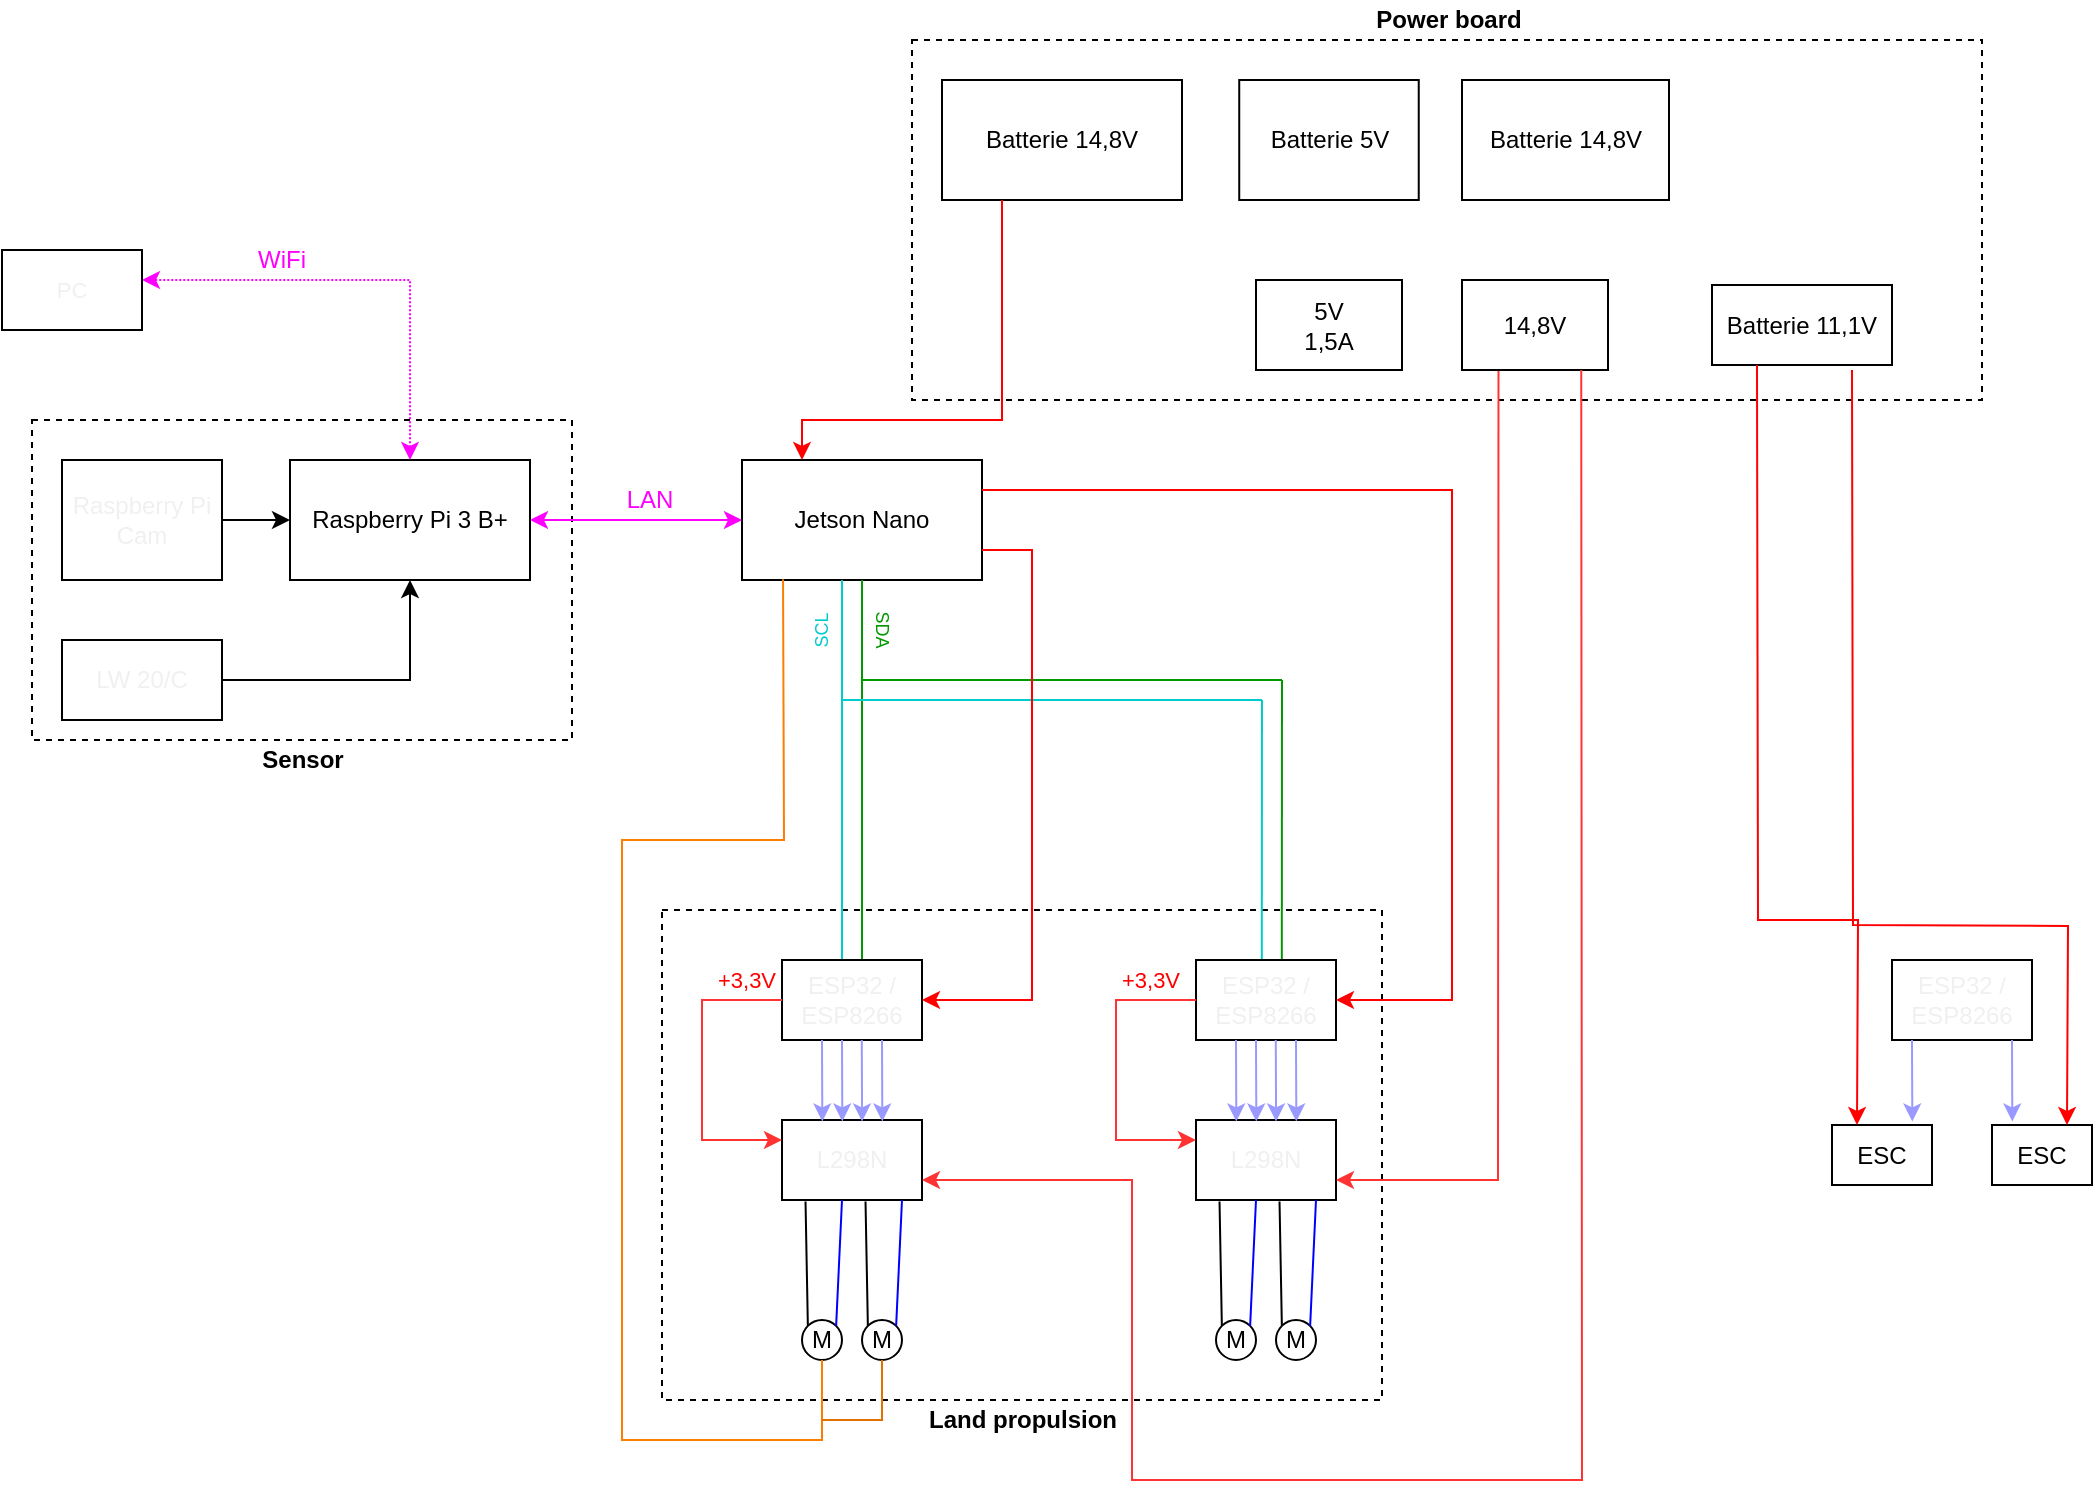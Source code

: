 <mxfile version="17.2.1" type="device" pages="4"><diagram id="eiVE7nmRUaXh3oZUbuGd" name="Itération 1"><mxGraphModel dx="1038" dy="641" grid="1" gridSize="10" guides="1" tooltips="1" connect="1" arrows="1" fold="1" page="1" pageScale="1" pageWidth="827" pageHeight="1169" math="0" shadow="0"><root><mxCell id="0"/><mxCell id="1" parent="0"/><mxCell id="8WtqMCCHPkEt0XFhNSsm-4" value="" style="rounded=0;whiteSpace=wrap;html=1;dashed=1;fillColor=none;" parent="1" vertex="1"><mxGeometry x="485" y="515" width="360" height="245" as="geometry"/></mxCell><mxCell id="8WtqMCCHPkEt0XFhNSsm-22" value="" style="rounded=0;whiteSpace=wrap;html=1;dashed=1;fillColor=none;" parent="1" vertex="1"><mxGeometry x="610" y="80" width="535" height="180" as="geometry"/></mxCell><mxCell id="8WtqMCCHPkEt0XFhNSsm-1" value="" style="rounded=0;whiteSpace=wrap;html=1;dashed=1;fillColor=none;" parent="1" vertex="1"><mxGeometry x="170" y="270" width="270" height="160" as="geometry"/></mxCell><mxCell id="i4IOWuwlbH9UK5ae7Tf7-2" value="Jetson Nano" style="rounded=0;whiteSpace=wrap;html=1;" parent="1" vertex="1"><mxGeometry x="525" y="290" width="120" height="60" as="geometry"/></mxCell><mxCell id="i4IOWuwlbH9UK5ae7Tf7-3" value="" style="endArrow=classic;html=1;rounded=0;entryX=0;entryY=0.5;entryDx=0;entryDy=0;exitX=1;exitY=0.5;exitDx=0;exitDy=0;fillColor=#ffe6cc;strokeColor=#FF00FF;startArrow=classic;startFill=1;endFill=1;" parent="1" source="i4IOWuwlbH9UK5ae7Tf7-4" target="i4IOWuwlbH9UK5ae7Tf7-2" edge="1"><mxGeometry width="50" height="50" relative="1" as="geometry"><mxPoint x="419" y="320" as="sourcePoint"/><mxPoint x="469" y="285" as="targetPoint"/></mxGeometry></mxCell><mxCell id="i4IOWuwlbH9UK5ae7Tf7-4" value="Raspberry Pi 3 B+" style="rounded=0;whiteSpace=wrap;html=1;" parent="1" vertex="1"><mxGeometry x="299" y="290" width="120" height="60" as="geometry"/></mxCell><mxCell id="i4IOWuwlbH9UK5ae7Tf7-5" value="LAN" style="text;html=1;strokeColor=none;fillColor=none;align=center;verticalAlign=middle;whiteSpace=wrap;rounded=0;fontColor=#FF00FF;" parent="1" vertex="1"><mxGeometry x="449" y="300" width="60" height="20" as="geometry"/></mxCell><mxCell id="i4IOWuwlbH9UK5ae7Tf7-6" value="&lt;font&gt;Raspberry Pi Cam&lt;/font&gt;" style="rounded=0;whiteSpace=wrap;html=1;fontColor=#F0F0F0;" parent="1" vertex="1"><mxGeometry x="185" y="290" width="80" height="60" as="geometry"/></mxCell><mxCell id="i4IOWuwlbH9UK5ae7Tf7-7" value="" style="endArrow=classic;html=1;rounded=0;fontColor=#000000;exitX=1;exitY=0.5;exitDx=0;exitDy=0;entryX=0;entryY=0.5;entryDx=0;entryDy=0;strokeWidth=1;startArrow=none;startFill=0;endFill=1;" parent="1" source="i4IOWuwlbH9UK5ae7Tf7-6" target="i4IOWuwlbH9UK5ae7Tf7-4" edge="1"><mxGeometry width="50" height="50" relative="1" as="geometry"><mxPoint x="335" y="430" as="sourcePoint"/><mxPoint x="385" y="380" as="targetPoint"/></mxGeometry></mxCell><mxCell id="i4IOWuwlbH9UK5ae7Tf7-8" value="" style="endArrow=classic;dashed=1;html=1;rounded=0;fontColor=#000000;exitX=0.5;exitY=0;exitDx=0;exitDy=0;strokeColor=#FF00FF;dashPattern=1 1;startArrow=classic;startFill=1;endFill=1;" parent="1" source="i4IOWuwlbH9UK5ae7Tf7-4" edge="1"><mxGeometry width="50" height="50" relative="1" as="geometry"><mxPoint x="355" y="260" as="sourcePoint"/><mxPoint x="225" y="200" as="targetPoint"/><Array as="points"><mxPoint x="359" y="200"/></Array></mxGeometry></mxCell><mxCell id="i4IOWuwlbH9UK5ae7Tf7-9" value="LW 20/C" style="rounded=0;whiteSpace=wrap;html=1;fontColor=#F0F0F0;" parent="1" vertex="1"><mxGeometry x="185" y="380" width="80" height="40" as="geometry"/></mxCell><mxCell id="i4IOWuwlbH9UK5ae7Tf7-10" value="" style="endArrow=classic;html=1;rounded=0;fontColor=#000000;exitX=1;exitY=0.5;exitDx=0;exitDy=0;entryX=0.5;entryY=1;entryDx=0;entryDy=0;endFill=1;" parent="1" source="i4IOWuwlbH9UK5ae7Tf7-9" target="i4IOWuwlbH9UK5ae7Tf7-4" edge="1"><mxGeometry width="50" height="50" relative="1" as="geometry"><mxPoint x="435" y="430" as="sourcePoint"/><mxPoint x="355" y="390" as="targetPoint"/><Array as="points"><mxPoint x="359" y="400"/></Array></mxGeometry></mxCell><mxCell id="i4IOWuwlbH9UK5ae7Tf7-12" value="" style="endArrow=none;html=1;rounded=0;fontColor=#000000;strokeColor=#009900;" parent="1" edge="1"><mxGeometry width="50" height="50" relative="1" as="geometry"><mxPoint x="585" y="540" as="sourcePoint"/><mxPoint x="585" y="350" as="targetPoint"/></mxGeometry></mxCell><mxCell id="LcjwdrZohfeIodF7cj-j-1" value="" style="endArrow=none;html=1;rounded=0;fontColor=#000000;strokeColor=#00CCCC;" parent="1" edge="1"><mxGeometry width="50" height="50" relative="1" as="geometry"><mxPoint x="575" y="540" as="sourcePoint"/><mxPoint x="575" y="350" as="targetPoint"/></mxGeometry></mxCell><mxCell id="LcjwdrZohfeIodF7cj-j-2" value="" style="endArrow=none;html=1;rounded=0;strokeColor=#009900;" parent="1" edge="1"><mxGeometry width="50" height="50" relative="1" as="geometry"><mxPoint x="585" y="400" as="sourcePoint"/><mxPoint x="795" y="400" as="targetPoint"/></mxGeometry></mxCell><mxCell id="LcjwdrZohfeIodF7cj-j-3" value="&lt;font&gt;ESP32 / ESP8266&lt;/font&gt;" style="rounded=0;whiteSpace=wrap;html=1;fontColor=#F0F0F0;" parent="1" vertex="1"><mxGeometry x="545" y="540" width="70" height="40" as="geometry"/></mxCell><mxCell id="LcjwdrZohfeIodF7cj-j-5" value="L298N" style="rounded=0;whiteSpace=wrap;html=1;fontColor=#F0F0F0;" parent="1" vertex="1"><mxGeometry x="545" y="620" width="70" height="40" as="geometry"/></mxCell><mxCell id="LcjwdrZohfeIodF7cj-j-6" value="" style="endArrow=none;html=1;rounded=0;fontColor=#000000;strokeColor=#000000;entryX=0.168;entryY=1.019;entryDx=0;entryDy=0;entryPerimeter=0;exitX=0;exitY=0;exitDx=0;exitDy=0;" parent="1" source="LcjwdrZohfeIodF7cj-j-15" target="LcjwdrZohfeIodF7cj-j-5" edge="1"><mxGeometry width="50" height="50" relative="1" as="geometry"><mxPoint x="565" y="720" as="sourcePoint"/><mxPoint x="565" y="660" as="targetPoint"/></mxGeometry></mxCell><mxCell id="LcjwdrZohfeIodF7cj-j-9" value="" style="endArrow=none;html=1;rounded=0;fontColor=#000000;strokeColor=#9999FF;exitX=0.288;exitY=0.018;exitDx=0;exitDy=0;exitPerimeter=0;endFill=0;startArrow=classic;startFill=1;" parent="1" source="LcjwdrZohfeIodF7cj-j-5" edge="1"><mxGeometry width="50" height="50" relative="1" as="geometry"><mxPoint x="566" y="621.4" as="sourcePoint"/><mxPoint x="565" y="580" as="targetPoint"/></mxGeometry></mxCell><mxCell id="LcjwdrZohfeIodF7cj-j-10" value="" style="endArrow=none;html=1;rounded=0;fontColor=#000000;strokeColor=#9999FF;exitX=0.288;exitY=0.018;exitDx=0;exitDy=0;exitPerimeter=0;endFill=0;startArrow=classic;startFill=1;" parent="1" edge="1"><mxGeometry width="50" height="50" relative="1" as="geometry"><mxPoint x="575.16" y="620.72" as="sourcePoint"/><mxPoint x="575" y="580" as="targetPoint"/></mxGeometry></mxCell><mxCell id="LcjwdrZohfeIodF7cj-j-11" value="" style="endArrow=none;html=1;rounded=0;fontColor=#000000;strokeColor=#9999FF;exitX=0.288;exitY=0.018;exitDx=0;exitDy=0;exitPerimeter=0;endFill=0;startArrow=classic;startFill=1;" parent="1" edge="1"><mxGeometry width="50" height="50" relative="1" as="geometry"><mxPoint x="585.05" y="620.72" as="sourcePoint"/><mxPoint x="584.89" y="580" as="targetPoint"/></mxGeometry></mxCell><mxCell id="LcjwdrZohfeIodF7cj-j-12" value="" style="endArrow=none;html=1;rounded=0;fontColor=#000000;strokeColor=#9999FF;exitX=0.288;exitY=0.018;exitDx=0;exitDy=0;exitPerimeter=0;endFill=0;startArrow=classic;startFill=1;" parent="1" edge="1"><mxGeometry width="50" height="50" relative="1" as="geometry"><mxPoint x="595.16" y="620.72" as="sourcePoint"/><mxPoint x="595" y="580" as="targetPoint"/></mxGeometry></mxCell><mxCell id="LcjwdrZohfeIodF7cj-j-13" value="" style="endArrow=classic;html=1;rounded=0;fontColor=#000000;strokeColor=#FF3333;entryX=0;entryY=0.25;entryDx=0;entryDy=0;exitX=0;exitY=0.5;exitDx=0;exitDy=0;" parent="1" source="LcjwdrZohfeIodF7cj-j-3" target="LcjwdrZohfeIodF7cj-j-5" edge="1"><mxGeometry width="50" height="50" relative="1" as="geometry"><mxPoint x="515" y="630" as="sourcePoint"/><mxPoint x="515" y="610" as="targetPoint"/><Array as="points"><mxPoint x="505" y="560"/><mxPoint x="505" y="630"/></Array></mxGeometry></mxCell><mxCell id="LcjwdrZohfeIodF7cj-j-15" value="M" style="ellipse;whiteSpace=wrap;html=1;aspect=fixed;fontColor=default;" parent="1" vertex="1"><mxGeometry x="555" y="720" width="20" height="20" as="geometry"/></mxCell><mxCell id="LcjwdrZohfeIodF7cj-j-17" value="" style="endArrow=none;html=1;rounded=0;fontColor=#000000;strokeColor=#0000FF;exitX=1;exitY=0;exitDx=0;exitDy=0;" parent="1" source="LcjwdrZohfeIodF7cj-j-15" edge="1"><mxGeometry width="50" height="50" relative="1" as="geometry"><mxPoint x="575" y="720.0" as="sourcePoint"/><mxPoint x="575" y="660" as="targetPoint"/></mxGeometry></mxCell><mxCell id="LcjwdrZohfeIodF7cj-j-18" value="" style="endArrow=none;html=1;rounded=0;fontColor=#000000;strokeColor=#000000;entryX=0.168;entryY=1.019;entryDx=0;entryDy=0;entryPerimeter=0;exitX=0;exitY=0;exitDx=0;exitDy=0;" parent="1" source="LcjwdrZohfeIodF7cj-j-19" edge="1"><mxGeometry width="50" height="50" relative="1" as="geometry"><mxPoint x="595" y="720" as="sourcePoint"/><mxPoint x="586.76" y="660.76" as="targetPoint"/></mxGeometry></mxCell><mxCell id="LcjwdrZohfeIodF7cj-j-19" value="M" style="ellipse;whiteSpace=wrap;html=1;aspect=fixed;fontColor=default;" parent="1" vertex="1"><mxGeometry x="585" y="720" width="20" height="20" as="geometry"/></mxCell><mxCell id="LcjwdrZohfeIodF7cj-j-20" value="" style="endArrow=none;html=1;rounded=0;fontColor=#000000;strokeColor=#0000FF;exitX=1;exitY=0;exitDx=0;exitDy=0;" parent="1" source="LcjwdrZohfeIodF7cj-j-19" edge="1"><mxGeometry width="50" height="50" relative="1" as="geometry"><mxPoint x="605" y="720.0" as="sourcePoint"/><mxPoint x="605" y="660.0" as="targetPoint"/></mxGeometry></mxCell><mxCell id="LcjwdrZohfeIodF7cj-j-21" value="SDA" style="text;html=1;strokeColor=none;fillColor=none;align=center;verticalAlign=middle;whiteSpace=wrap;rounded=0;fontColor=#009900;fontSize=9;rotation=90;" parent="1" vertex="1"><mxGeometry x="580" y="370" width="30" height="10" as="geometry"/></mxCell><mxCell id="LcjwdrZohfeIodF7cj-j-22" value="SCL" style="text;html=1;strokeColor=none;fillColor=none;align=center;verticalAlign=middle;whiteSpace=wrap;rounded=0;fontColor=#00CCCC;fontSize=9;rotation=-90;" parent="1" vertex="1"><mxGeometry x="550" y="370" width="30" height="10" as="geometry"/></mxCell><mxCell id="LcjwdrZohfeIodF7cj-j-24" value="" style="endArrow=none;html=1;rounded=0;strokeColor=#00CCCC;" parent="1" edge="1"><mxGeometry width="50" height="50" relative="1" as="geometry"><mxPoint x="575" y="410.0" as="sourcePoint"/><mxPoint x="785" y="410" as="targetPoint"/></mxGeometry></mxCell><mxCell id="LcjwdrZohfeIodF7cj-j-25" value="" style="endArrow=none;html=1;rounded=0;fontSize=9;fontColor=#009900;strokeColor=#00CCCC;strokeWidth=1;exitX=0.47;exitY=0.003;exitDx=0;exitDy=0;exitPerimeter=0;" parent="1" source="LcjwdrZohfeIodF7cj-j-27" edge="1"><mxGeometry width="50" height="50" relative="1" as="geometry"><mxPoint x="785" y="500" as="sourcePoint"/><mxPoint x="785" y="410" as="targetPoint"/></mxGeometry></mxCell><mxCell id="LcjwdrZohfeIodF7cj-j-26" value="" style="endArrow=none;html=1;rounded=0;fontSize=9;fontColor=#009900;strokeColor=#009900;strokeWidth=1;exitX=0.613;exitY=0.027;exitDx=0;exitDy=0;exitPerimeter=0;" parent="1" source="LcjwdrZohfeIodF7cj-j-27" edge="1"><mxGeometry width="50" height="50" relative="1" as="geometry"><mxPoint x="795" y="500" as="sourcePoint"/><mxPoint x="795" y="400" as="targetPoint"/></mxGeometry></mxCell><mxCell id="LcjwdrZohfeIodF7cj-j-27" value="&lt;font&gt;ESP32 / ESP8266&lt;br&gt;&lt;/font&gt;" style="rounded=0;whiteSpace=wrap;html=1;fontColor=#F0F0F0;" parent="1" vertex="1"><mxGeometry x="752" y="540" width="70" height="40" as="geometry"/></mxCell><mxCell id="LcjwdrZohfeIodF7cj-j-28" value="L298N" style="rounded=0;whiteSpace=wrap;html=1;fontColor=#F0F0F0;" parent="1" vertex="1"><mxGeometry x="752" y="620" width="70" height="40" as="geometry"/></mxCell><mxCell id="LcjwdrZohfeIodF7cj-j-29" value="" style="endArrow=none;html=1;rounded=0;fontColor=#000000;strokeColor=#000000;entryX=0.168;entryY=1.019;entryDx=0;entryDy=0;entryPerimeter=0;exitX=0;exitY=0;exitDx=0;exitDy=0;" parent="1" source="LcjwdrZohfeIodF7cj-j-36" target="LcjwdrZohfeIodF7cj-j-28" edge="1"><mxGeometry width="50" height="50" relative="1" as="geometry"><mxPoint x="772" y="720" as="sourcePoint"/><mxPoint x="772" y="660" as="targetPoint"/></mxGeometry></mxCell><mxCell id="LcjwdrZohfeIodF7cj-j-30" value="" style="endArrow=none;html=1;rounded=0;fontColor=#000000;strokeColor=#9999FF;exitX=0.288;exitY=0.018;exitDx=0;exitDy=0;exitPerimeter=0;endFill=0;startArrow=classic;startFill=1;" parent="1" source="LcjwdrZohfeIodF7cj-j-28" edge="1"><mxGeometry width="50" height="50" relative="1" as="geometry"><mxPoint x="773" y="621.4" as="sourcePoint"/><mxPoint x="772" y="580.0" as="targetPoint"/></mxGeometry></mxCell><mxCell id="LcjwdrZohfeIodF7cj-j-31" value="" style="endArrow=none;html=1;rounded=0;fontColor=#000000;strokeColor=#9999FF;exitX=0.288;exitY=0.018;exitDx=0;exitDy=0;exitPerimeter=0;endFill=0;startArrow=classic;startFill=1;" parent="1" edge="1"><mxGeometry width="50" height="50" relative="1" as="geometry"><mxPoint x="782.16" y="620.72" as="sourcePoint"/><mxPoint x="782" y="580.0" as="targetPoint"/></mxGeometry></mxCell><mxCell id="LcjwdrZohfeIodF7cj-j-32" value="" style="endArrow=none;html=1;rounded=0;fontColor=#000000;strokeColor=#9999FF;exitX=0.288;exitY=0.018;exitDx=0;exitDy=0;exitPerimeter=0;endFill=0;startArrow=classic;startFill=1;" parent="1" edge="1"><mxGeometry width="50" height="50" relative="1" as="geometry"><mxPoint x="792.05" y="620.72" as="sourcePoint"/><mxPoint x="791.89" y="580.0" as="targetPoint"/></mxGeometry></mxCell><mxCell id="LcjwdrZohfeIodF7cj-j-33" value="" style="endArrow=none;html=1;rounded=0;fontColor=#000000;strokeColor=#9999FF;exitX=0.288;exitY=0.018;exitDx=0;exitDy=0;exitPerimeter=0;endFill=0;startArrow=classic;startFill=1;" parent="1" edge="1"><mxGeometry width="50" height="50" relative="1" as="geometry"><mxPoint x="802.16" y="620.72" as="sourcePoint"/><mxPoint x="802" y="580.0" as="targetPoint"/></mxGeometry></mxCell><mxCell id="LcjwdrZohfeIodF7cj-j-34" value="" style="endArrow=classic;html=1;rounded=0;fontColor=#000000;strokeColor=#FF3333;entryX=0;entryY=0.25;entryDx=0;entryDy=0;exitX=0;exitY=0.5;exitDx=0;exitDy=0;" parent="1" source="LcjwdrZohfeIodF7cj-j-27" target="LcjwdrZohfeIodF7cj-j-28" edge="1"><mxGeometry width="50" height="50" relative="1" as="geometry"><mxPoint x="722" y="630" as="sourcePoint"/><mxPoint x="722" y="610" as="targetPoint"/><Array as="points"><mxPoint x="712" y="560"/><mxPoint x="712" y="630"/></Array></mxGeometry></mxCell><mxCell id="LcjwdrZohfeIodF7cj-j-35" value="" style="endArrow=none;html=1;rounded=0;fontColor=#000000;strokeColor=#FF3333;exitX=1;exitY=0.75;exitDx=0;exitDy=0;startArrow=classic;startFill=1;endFill=0;entryX=0.25;entryY=1;entryDx=0;entryDy=0;" parent="1" source="LcjwdrZohfeIodF7cj-j-28" target="8WtqMCCHPkEt0XFhNSsm-19" edge="1"><mxGeometry width="50" height="50" relative="1" as="geometry"><mxPoint x="705" y="650" as="sourcePoint"/><mxPoint x="940" y="240" as="targetPoint"/><Array as="points"><mxPoint x="903" y="650"/></Array></mxGeometry></mxCell><mxCell id="LcjwdrZohfeIodF7cj-j-36" value="M" style="ellipse;whiteSpace=wrap;html=1;aspect=fixed;fontColor=default;" parent="1" vertex="1"><mxGeometry x="762" y="720" width="20" height="20" as="geometry"/></mxCell><mxCell id="LcjwdrZohfeIodF7cj-j-37" value="" style="endArrow=none;html=1;rounded=0;fontColor=#000000;strokeColor=#0000FF;exitX=1;exitY=0;exitDx=0;exitDy=0;" parent="1" source="LcjwdrZohfeIodF7cj-j-36" edge="1"><mxGeometry width="50" height="50" relative="1" as="geometry"><mxPoint x="782" y="720.0" as="sourcePoint"/><mxPoint x="782" y="660.0" as="targetPoint"/></mxGeometry></mxCell><mxCell id="LcjwdrZohfeIodF7cj-j-38" value="" style="endArrow=none;html=1;rounded=0;fontColor=#000000;strokeColor=#000000;entryX=0.168;entryY=1.019;entryDx=0;entryDy=0;entryPerimeter=0;exitX=0;exitY=0;exitDx=0;exitDy=0;" parent="1" source="LcjwdrZohfeIodF7cj-j-39" edge="1"><mxGeometry width="50" height="50" relative="1" as="geometry"><mxPoint x="802" y="720" as="sourcePoint"/><mxPoint x="793.76" y="660.76" as="targetPoint"/></mxGeometry></mxCell><mxCell id="LcjwdrZohfeIodF7cj-j-39" value="M" style="ellipse;whiteSpace=wrap;html=1;aspect=fixed;fontColor=default;" parent="1" vertex="1"><mxGeometry x="792" y="720" width="20" height="20" as="geometry"/></mxCell><mxCell id="LcjwdrZohfeIodF7cj-j-40" value="" style="endArrow=none;html=1;rounded=0;fontColor=#000000;strokeColor=#0000FF;exitX=1;exitY=0;exitDx=0;exitDy=0;" parent="1" source="LcjwdrZohfeIodF7cj-j-39" edge="1"><mxGeometry width="50" height="50" relative="1" as="geometry"><mxPoint x="812" y="720.0" as="sourcePoint"/><mxPoint x="812" y="660.0" as="targetPoint"/></mxGeometry></mxCell><mxCell id="LcjwdrZohfeIodF7cj-j-41" value="&lt;font style=&quot;font-size: 11px;&quot;&gt;PC&lt;/font&gt;" style="rounded=0;whiteSpace=wrap;html=1;fontSize=11;fontColor=#F0F0F0;" parent="1" vertex="1"><mxGeometry x="155" y="185" width="70" height="40" as="geometry"/></mxCell><mxCell id="LcjwdrZohfeIodF7cj-j-44" value="WiFi" style="text;html=1;strokeColor=none;fillColor=none;align=center;verticalAlign=middle;whiteSpace=wrap;rounded=0;fontColor=#FF00FF;" parent="1" vertex="1"><mxGeometry x="265" y="180" width="60" height="20" as="geometry"/></mxCell><mxCell id="LcjwdrZohfeIodF7cj-j-48" value="" style="endArrow=none;html=1;rounded=0;fontSize=11;fontColor=#000000;strokeColor=#FC7E00;strokeWidth=1;entryX=0.5;entryY=1;entryDx=0;entryDy=0;exitX=0.171;exitY=0.994;exitDx=0;exitDy=0;exitPerimeter=0;" parent="1" source="i4IOWuwlbH9UK5ae7Tf7-2" target="LcjwdrZohfeIodF7cj-j-15" edge="1"><mxGeometry width="50" height="50" relative="1" as="geometry"><mxPoint x="505" y="400" as="sourcePoint"/><mxPoint x="355" y="640" as="targetPoint"/><Array as="points"><mxPoint x="546" y="480"/><mxPoint x="465" y="480"/><mxPoint x="465" y="780"/><mxPoint x="565" y="780"/></Array></mxGeometry></mxCell><mxCell id="LcjwdrZohfeIodF7cj-j-49" value="&lt;font color=&quot;#ff0000&quot;&gt;+3,3V&lt;/font&gt;" style="text;html=1;strokeColor=none;fillColor=none;align=center;verticalAlign=middle;whiteSpace=wrap;rounded=0;fontSize=11;fontColor=#000000;" parent="1" vertex="1"><mxGeometry x="505" y="540" width="45" height="20" as="geometry"/></mxCell><mxCell id="LcjwdrZohfeIodF7cj-j-51" value="&lt;font color=&quot;#ff0000&quot;&gt;+3,3V&lt;/font&gt;" style="text;html=1;strokeColor=none;fillColor=none;align=center;verticalAlign=middle;whiteSpace=wrap;rounded=0;fontSize=11;fontColor=#000000;" parent="1" vertex="1"><mxGeometry x="707" y="540" width="45" height="20" as="geometry"/></mxCell><mxCell id="LcjwdrZohfeIodF7cj-j-57" value="" style="endArrow=none;html=1;rounded=0;fontSize=11;fontColor=#FF0000;strokeColor=#E07000;strokeWidth=1;entryX=0.5;entryY=1;entryDx=0;entryDy=0;" parent="1" target="LcjwdrZohfeIodF7cj-j-19" edge="1"><mxGeometry width="50" height="50" relative="1" as="geometry"><mxPoint x="565" y="770" as="sourcePoint"/><mxPoint x="685" y="570" as="targetPoint"/><Array as="points"><mxPoint x="595" y="770"/></Array></mxGeometry></mxCell><mxCell id="8WtqMCCHPkEt0XFhNSsm-2" value="Sensor" style="text;html=1;align=center;verticalAlign=middle;resizable=0;points=[];autosize=1;strokeColor=none;fillColor=none;fontStyle=1" parent="1" vertex="1"><mxGeometry x="280" y="430" width="50" height="20" as="geometry"/></mxCell><mxCell id="8WtqMCCHPkEt0XFhNSsm-5" value="Batterie 14,8V" style="rounded=0;whiteSpace=wrap;html=1;fillColor=none;" parent="1" vertex="1"><mxGeometry x="885" y="100" width="103.5" height="60" as="geometry"/></mxCell><mxCell id="8WtqMCCHPkEt0XFhNSsm-6" value="Batterie 14,8V" style="rounded=0;whiteSpace=wrap;html=1;fillColor=none;" parent="1" vertex="1"><mxGeometry x="625" y="100" width="120" height="60" as="geometry"/></mxCell><mxCell id="8WtqMCCHPkEt0XFhNSsm-7" value="Batterie 11,1V" style="rounded=0;whiteSpace=wrap;html=1;fillColor=none;" parent="1" vertex="1"><mxGeometry x="1010" y="202.5" width="90" height="40" as="geometry"/></mxCell><mxCell id="8WtqMCCHPkEt0XFhNSsm-8" value="Batterie 5V" style="rounded=0;whiteSpace=wrap;html=1;fillColor=none;" parent="1" vertex="1"><mxGeometry x="773.62" y="100" width="89.75" height="60" as="geometry"/></mxCell><mxCell id="8WtqMCCHPkEt0XFhNSsm-10" value="" style="endArrow=classic;html=1;rounded=0;strokeWidth=1;entryX=0.25;entryY=0;entryDx=0;entryDy=0;strokeColor=#FF0000;exitX=0.25;exitY=1;exitDx=0;exitDy=0;" parent="1" source="8WtqMCCHPkEt0XFhNSsm-6" target="i4IOWuwlbH9UK5ae7Tf7-2" edge="1"><mxGeometry width="50" height="50" relative="1" as="geometry"><mxPoint x="715" y="250" as="sourcePoint"/><mxPoint x="782" y="280" as="targetPoint"/><Array as="points"><mxPoint x="655" y="270"/><mxPoint x="555" y="270"/></Array></mxGeometry></mxCell><mxCell id="8WtqMCCHPkEt0XFhNSsm-15" value="" style="endArrow=classic;html=1;rounded=0;strokeWidth=1;entryX=1;entryY=0.5;entryDx=0;entryDy=0;strokeColor=#FF0000;exitX=1;exitY=0.75;exitDx=0;exitDy=0;" parent="1" source="i4IOWuwlbH9UK5ae7Tf7-2" target="LcjwdrZohfeIodF7cj-j-3" edge="1"><mxGeometry width="50" height="50" relative="1" as="geometry"><mxPoint x="720" y="400" as="sourcePoint"/><mxPoint x="630" y="560" as="targetPoint"/><Array as="points"><mxPoint x="670" y="335"/><mxPoint x="670" y="480"/><mxPoint x="670" y="560"/></Array></mxGeometry></mxCell><mxCell id="8WtqMCCHPkEt0XFhNSsm-16" value="" style="endArrow=classic;html=1;rounded=0;strokeWidth=1;entryX=1;entryY=0.5;entryDx=0;entryDy=0;strokeColor=#FF0000;exitX=1;exitY=0.25;exitDx=0;exitDy=0;" parent="1" source="i4IOWuwlbH9UK5ae7Tf7-2" target="LcjwdrZohfeIodF7cj-j-27" edge="1"><mxGeometry width="50" height="50" relative="1" as="geometry"><mxPoint x="892" y="380" as="sourcePoint"/><mxPoint x="832" y="560" as="targetPoint"/><Array as="points"><mxPoint x="880" y="305"/><mxPoint x="880" y="560"/></Array></mxGeometry></mxCell><mxCell id="8WtqMCCHPkEt0XFhNSsm-18" value="5V&lt;br&gt;1,5A" style="rounded=0;whiteSpace=wrap;html=1;fillColor=none;" parent="1" vertex="1"><mxGeometry x="782" y="200" width="73" height="45" as="geometry"/></mxCell><mxCell id="8WtqMCCHPkEt0XFhNSsm-19" value="14,8V" style="rounded=0;whiteSpace=wrap;html=1;fillColor=none;" parent="1" vertex="1"><mxGeometry x="885" y="200" width="73" height="45" as="geometry"/></mxCell><mxCell id="8WtqMCCHPkEt0XFhNSsm-23" value="Power board" style="text;html=1;align=center;verticalAlign=middle;resizable=0;points=[];autosize=1;strokeColor=none;fillColor=none;fontStyle=1" parent="1" vertex="1"><mxGeometry x="837.5" y="60" width="80" height="20" as="geometry"/></mxCell><mxCell id="8WtqMCCHPkEt0XFhNSsm-24" value="Land propulsion" style="text;html=1;align=center;verticalAlign=middle;resizable=0;points=[];autosize=1;strokeColor=none;fillColor=none;fontStyle=1" parent="1" vertex="1"><mxGeometry x="615" y="760" width="100" height="20" as="geometry"/></mxCell><mxCell id="K_-R5p4Y1KqDQ-ph4S4W-1" value="&lt;font&gt;ESP32 / ESP8266&lt;/font&gt;" style="rounded=0;whiteSpace=wrap;html=1;fontColor=#F0F0F0;" parent="1" vertex="1"><mxGeometry x="1100" y="540" width="70" height="40" as="geometry"/></mxCell><mxCell id="K_-R5p4Y1KqDQ-ph4S4W-2" value="" style="endArrow=none;html=1;rounded=0;fontColor=#000000;strokeColor=#9999FF;exitX=0.288;exitY=0.018;exitDx=0;exitDy=0;exitPerimeter=0;endFill=0;startArrow=classic;startFill=1;" parent="1" edge="1"><mxGeometry width="50" height="50" relative="1" as="geometry"><mxPoint x="1110.16" y="620.72" as="sourcePoint"/><mxPoint x="1110" y="580.0" as="targetPoint"/></mxGeometry></mxCell><mxCell id="K_-R5p4Y1KqDQ-ph4S4W-3" value="" style="endArrow=none;html=1;rounded=0;fontColor=#000000;strokeColor=#9999FF;exitX=0.288;exitY=0.018;exitDx=0;exitDy=0;exitPerimeter=0;endFill=0;startArrow=classic;startFill=1;" parent="1" edge="1"><mxGeometry width="50" height="50" relative="1" as="geometry"><mxPoint x="1160.16" y="620.72" as="sourcePoint"/><mxPoint x="1160.0" y="580.0" as="targetPoint"/></mxGeometry></mxCell><mxCell id="kwycx1eIbsY4Xk_-l1Hs-1" value="" style="endArrow=none;html=1;rounded=0;fontColor=#000000;strokeColor=#FF3333;startArrow=classic;startFill=1;endFill=0;entryX=0.25;entryY=1;entryDx=0;entryDy=0;exitX=1;exitY=0.75;exitDx=0;exitDy=0;" parent="1" source="LcjwdrZohfeIodF7cj-j-5" edge="1"><mxGeometry width="50" height="50" relative="1" as="geometry"><mxPoint x="710" y="800" as="sourcePoint"/><mxPoint x="944.62" y="245" as="targetPoint"/><Array as="points"><mxPoint x="720" y="650"/><mxPoint x="720" y="800"/><mxPoint x="945" y="800"/></Array></mxGeometry></mxCell><mxCell id="kwycx1eIbsY4Xk_-l1Hs-2" value="ESC" style="rounded=0;whiteSpace=wrap;html=1;" parent="1" vertex="1"><mxGeometry x="1070" y="622.5" width="50" height="30" as="geometry"/></mxCell><mxCell id="kwycx1eIbsY4Xk_-l1Hs-3" value="ESC" style="rounded=0;whiteSpace=wrap;html=1;" parent="1" vertex="1"><mxGeometry x="1150" y="622.5" width="50" height="30" as="geometry"/></mxCell><mxCell id="kwycx1eIbsY4Xk_-l1Hs-6" value="" style="endArrow=classic;html=1;rounded=0;exitX=0.25;exitY=1;exitDx=0;exitDy=0;entryX=0.25;entryY=0;entryDx=0;entryDy=0;strokeColor=#FF0000;" parent="1" source="8WtqMCCHPkEt0XFhNSsm-7" target="kwycx1eIbsY4Xk_-l1Hs-2" edge="1"><mxGeometry width="50" height="50" relative="1" as="geometry"><mxPoint x="1190" y="380" as="sourcePoint"/><mxPoint x="1030" y="560" as="targetPoint"/><Array as="points"><mxPoint x="1033" y="520"/><mxPoint x="1083" y="520"/></Array></mxGeometry></mxCell><mxCell id="xfjH8gg4cMgkfLnca2L2-1" value="" style="endArrow=classic;html=1;rounded=0;exitX=0.25;exitY=1;exitDx=0;exitDy=0;entryX=0.75;entryY=0;entryDx=0;entryDy=0;strokeColor=#FF0000;" parent="1" target="kwycx1eIbsY4Xk_-l1Hs-3" edge="1"><mxGeometry width="50" height="50" relative="1" as="geometry"><mxPoint x="1080" y="245" as="sourcePoint"/><mxPoint x="1130" y="625" as="targetPoint"/><Array as="points"><mxPoint x="1080.5" y="522.5"/><mxPoint x="1188" y="523"/></Array></mxGeometry></mxCell></root></mxGraphModel></diagram><diagram id="PU43t8md9JD9OvIWeScP" name="Itération 2"><mxGraphModel dx="1038" dy="641" grid="1" gridSize="10" guides="1" tooltips="1" connect="1" arrows="1" fold="1" page="1" pageScale="1" pageWidth="827" pageHeight="1169" math="0" shadow="0"><root><mxCell id="0"/><mxCell id="1" parent="0"/><mxCell id="hTMrgwxnhjDJvFNw6e5T-1" value="" style="rounded=0;whiteSpace=wrap;html=1;dashed=1;fillColor=none;" parent="1" vertex="1"><mxGeometry x="485" y="515" width="360" height="245" as="geometry"/></mxCell><mxCell id="hTMrgwxnhjDJvFNw6e5T-2" value="" style="rounded=0;whiteSpace=wrap;html=1;dashed=1;fillColor=none;" parent="1" vertex="1"><mxGeometry x="610" y="80" width="535" height="180" as="geometry"/></mxCell><mxCell id="hTMrgwxnhjDJvFNw6e5T-3" value="" style="rounded=0;whiteSpace=wrap;html=1;dashed=1;fillColor=none;" parent="1" vertex="1"><mxGeometry x="170" y="270" width="110" height="160" as="geometry"/></mxCell><mxCell id="hTMrgwxnhjDJvFNw6e5T-4" value="Jetson Nano" style="rounded=0;whiteSpace=wrap;html=1;" parent="1" vertex="1"><mxGeometry x="525" y="290" width="120" height="60" as="geometry"/></mxCell><mxCell id="hTMrgwxnhjDJvFNw6e5T-5" value="" style="endArrow=classic;html=1;rounded=0;entryX=0;entryY=0.5;entryDx=0;entryDy=0;exitX=1;exitY=0.5;exitDx=0;exitDy=0;fillColor=#ffe6cc;strokeColor=#FF00FF;startArrow=classic;startFill=1;endFill=1;" parent="1" source="hTMrgwxnhjDJvFNw6e5T-6" target="hTMrgwxnhjDJvFNw6e5T-4" edge="1"><mxGeometry width="50" height="50" relative="1" as="geometry"><mxPoint x="419" y="320" as="sourcePoint"/><mxPoint x="469" y="285" as="targetPoint"/></mxGeometry></mxCell><mxCell id="hTMrgwxnhjDJvFNw6e5T-6" value="Raspberry Pi 3 B+" style="rounded=0;whiteSpace=wrap;html=1;" parent="1" vertex="1"><mxGeometry x="299" y="290" width="120" height="60" as="geometry"/></mxCell><mxCell id="hTMrgwxnhjDJvFNw6e5T-7" value="LAN" style="text;html=1;strokeColor=none;fillColor=none;align=center;verticalAlign=middle;whiteSpace=wrap;rounded=0;fontColor=#FF00FF;" parent="1" vertex="1"><mxGeometry x="449" y="300" width="60" height="20" as="geometry"/></mxCell><mxCell id="hTMrgwxnhjDJvFNw6e5T-8" value="&lt;font&gt;Intel D435i&lt;/font&gt;" style="rounded=0;whiteSpace=wrap;html=1;fontColor=#F0F0F0;" parent="1" vertex="1"><mxGeometry x="185" y="290" width="80" height="60" as="geometry"/></mxCell><mxCell id="hTMrgwxnhjDJvFNw6e5T-9" value="" style="endArrow=classic;html=1;rounded=0;fontColor=#000000;exitX=0.5;exitY=0;exitDx=0;exitDy=0;strokeWidth=1;startArrow=none;startFill=0;endFill=1;entryX=0.118;entryY=0.02;entryDx=0;entryDy=0;entryPerimeter=0;" parent="1" source="hTMrgwxnhjDJvFNw6e5T-8" target="hTMrgwxnhjDJvFNw6e5T-4" edge="1"><mxGeometry width="50" height="50" relative="1" as="geometry"><mxPoint x="335" y="430" as="sourcePoint"/><mxPoint x="540" y="250" as="targetPoint"/><Array as="points"><mxPoint x="225" y="250"/><mxPoint x="539" y="250"/></Array></mxGeometry></mxCell><mxCell id="hTMrgwxnhjDJvFNw6e5T-10" value="" style="endArrow=classic;dashed=1;html=1;rounded=0;fontColor=#000000;exitX=0.5;exitY=0;exitDx=0;exitDy=0;strokeColor=#FF00FF;dashPattern=1 1;startArrow=classic;startFill=1;endFill=1;" parent="1" source="hTMrgwxnhjDJvFNw6e5T-6" edge="1"><mxGeometry width="50" height="50" relative="1" as="geometry"><mxPoint x="355" y="260" as="sourcePoint"/><mxPoint x="225" y="200" as="targetPoint"/><Array as="points"><mxPoint x="359" y="200"/></Array></mxGeometry></mxCell><mxCell id="hTMrgwxnhjDJvFNw6e5T-11" value="LW 20/C" style="rounded=0;whiteSpace=wrap;html=1;fontColor=#F0F0F0;" parent="1" vertex="1"><mxGeometry x="185" y="380" width="80" height="40" as="geometry"/></mxCell><mxCell id="hTMrgwxnhjDJvFNw6e5T-12" value="" style="endArrow=classic;html=1;rounded=0;fontColor=#000000;exitX=1;exitY=0.5;exitDx=0;exitDy=0;entryX=0.25;entryY=1;entryDx=0;entryDy=0;endFill=1;" parent="1" source="hTMrgwxnhjDJvFNw6e5T-11" target="hTMrgwxnhjDJvFNw6e5T-4" edge="1"><mxGeometry width="50" height="50" relative="1" as="geometry"><mxPoint x="435" y="430" as="sourcePoint"/><mxPoint x="355" y="390" as="targetPoint"/><Array as="points"><mxPoint x="555" y="400"/></Array></mxGeometry></mxCell><mxCell id="hTMrgwxnhjDJvFNw6e5T-13" value="" style="endArrow=none;html=1;rounded=0;fontColor=#000000;strokeColor=#009900;" parent="1" edge="1"><mxGeometry width="50" height="50" relative="1" as="geometry"><mxPoint x="585" y="540" as="sourcePoint"/><mxPoint x="585" y="350" as="targetPoint"/></mxGeometry></mxCell><mxCell id="hTMrgwxnhjDJvFNw6e5T-14" value="" style="endArrow=none;html=1;rounded=0;fontColor=#000000;strokeColor=#00CCCC;" parent="1" edge="1"><mxGeometry width="50" height="50" relative="1" as="geometry"><mxPoint x="575" y="540" as="sourcePoint"/><mxPoint x="575" y="350" as="targetPoint"/></mxGeometry></mxCell><mxCell id="hTMrgwxnhjDJvFNw6e5T-15" value="" style="endArrow=none;html=1;rounded=0;strokeColor=#009900;" parent="1" edge="1"><mxGeometry width="50" height="50" relative="1" as="geometry"><mxPoint x="585" y="400" as="sourcePoint"/><mxPoint x="795" y="400" as="targetPoint"/></mxGeometry></mxCell><mxCell id="hTMrgwxnhjDJvFNw6e5T-16" value="&lt;font&gt;ESP32 / ESP8266&lt;/font&gt;" style="rounded=0;whiteSpace=wrap;html=1;fontColor=#F0F0F0;" parent="1" vertex="1"><mxGeometry x="545" y="540" width="70" height="40" as="geometry"/></mxCell><mxCell id="hTMrgwxnhjDJvFNw6e5T-17" value="L298N" style="rounded=0;whiteSpace=wrap;html=1;fontColor=#F0F0F0;" parent="1" vertex="1"><mxGeometry x="545" y="620" width="70" height="40" as="geometry"/></mxCell><mxCell id="hTMrgwxnhjDJvFNw6e5T-18" value="" style="endArrow=none;html=1;rounded=0;fontColor=#000000;strokeColor=#000000;entryX=0.168;entryY=1.019;entryDx=0;entryDy=0;entryPerimeter=0;exitX=0;exitY=0;exitDx=0;exitDy=0;" parent="1" source="hTMrgwxnhjDJvFNw6e5T-24" target="hTMrgwxnhjDJvFNw6e5T-17" edge="1"><mxGeometry width="50" height="50" relative="1" as="geometry"><mxPoint x="565" y="720" as="sourcePoint"/><mxPoint x="565" y="660" as="targetPoint"/></mxGeometry></mxCell><mxCell id="hTMrgwxnhjDJvFNw6e5T-19" value="" style="endArrow=none;html=1;rounded=0;fontColor=#000000;strokeColor=#9999FF;exitX=0.288;exitY=0.018;exitDx=0;exitDy=0;exitPerimeter=0;endFill=0;startArrow=classic;startFill=1;" parent="1" source="hTMrgwxnhjDJvFNw6e5T-17" edge="1"><mxGeometry width="50" height="50" relative="1" as="geometry"><mxPoint x="566" y="621.4" as="sourcePoint"/><mxPoint x="565" y="580" as="targetPoint"/></mxGeometry></mxCell><mxCell id="hTMrgwxnhjDJvFNw6e5T-20" value="" style="endArrow=none;html=1;rounded=0;fontColor=#000000;strokeColor=#9999FF;exitX=0.288;exitY=0.018;exitDx=0;exitDy=0;exitPerimeter=0;endFill=0;startArrow=classic;startFill=1;" parent="1" edge="1"><mxGeometry width="50" height="50" relative="1" as="geometry"><mxPoint x="575.16" y="620.72" as="sourcePoint"/><mxPoint x="575" y="580" as="targetPoint"/></mxGeometry></mxCell><mxCell id="hTMrgwxnhjDJvFNw6e5T-21" value="" style="endArrow=none;html=1;rounded=0;fontColor=#000000;strokeColor=#9999FF;exitX=0.288;exitY=0.018;exitDx=0;exitDy=0;exitPerimeter=0;endFill=0;startArrow=classic;startFill=1;" parent="1" edge="1"><mxGeometry width="50" height="50" relative="1" as="geometry"><mxPoint x="585.05" y="620.72" as="sourcePoint"/><mxPoint x="584.89" y="580" as="targetPoint"/></mxGeometry></mxCell><mxCell id="hTMrgwxnhjDJvFNw6e5T-22" value="" style="endArrow=none;html=1;rounded=0;fontColor=#000000;strokeColor=#9999FF;exitX=0.288;exitY=0.018;exitDx=0;exitDy=0;exitPerimeter=0;endFill=0;startArrow=classic;startFill=1;" parent="1" edge="1"><mxGeometry width="50" height="50" relative="1" as="geometry"><mxPoint x="595.16" y="620.72" as="sourcePoint"/><mxPoint x="595" y="580" as="targetPoint"/></mxGeometry></mxCell><mxCell id="hTMrgwxnhjDJvFNw6e5T-23" value="" style="endArrow=classic;html=1;rounded=0;fontColor=#000000;strokeColor=#FF3333;entryX=0;entryY=0.25;entryDx=0;entryDy=0;exitX=0;exitY=0.5;exitDx=0;exitDy=0;" parent="1" source="hTMrgwxnhjDJvFNw6e5T-16" target="hTMrgwxnhjDJvFNw6e5T-17" edge="1"><mxGeometry width="50" height="50" relative="1" as="geometry"><mxPoint x="515" y="630" as="sourcePoint"/><mxPoint x="515" y="610" as="targetPoint"/><Array as="points"><mxPoint x="505" y="560"/><mxPoint x="505" y="630"/></Array></mxGeometry></mxCell><mxCell id="hTMrgwxnhjDJvFNw6e5T-24" value="M" style="ellipse;whiteSpace=wrap;html=1;aspect=fixed;fontColor=default;" parent="1" vertex="1"><mxGeometry x="555" y="720" width="20" height="20" as="geometry"/></mxCell><mxCell id="hTMrgwxnhjDJvFNw6e5T-25" value="" style="endArrow=none;html=1;rounded=0;fontColor=#000000;strokeColor=#0000FF;exitX=1;exitY=0;exitDx=0;exitDy=0;" parent="1" source="hTMrgwxnhjDJvFNw6e5T-24" edge="1"><mxGeometry width="50" height="50" relative="1" as="geometry"><mxPoint x="575" y="720.0" as="sourcePoint"/><mxPoint x="575" y="660" as="targetPoint"/></mxGeometry></mxCell><mxCell id="hTMrgwxnhjDJvFNw6e5T-26" value="" style="endArrow=none;html=1;rounded=0;fontColor=#000000;strokeColor=#000000;entryX=0.168;entryY=1.019;entryDx=0;entryDy=0;entryPerimeter=0;exitX=0;exitY=0;exitDx=0;exitDy=0;" parent="1" source="hTMrgwxnhjDJvFNw6e5T-27" edge="1"><mxGeometry width="50" height="50" relative="1" as="geometry"><mxPoint x="595" y="720" as="sourcePoint"/><mxPoint x="586.76" y="660.76" as="targetPoint"/></mxGeometry></mxCell><mxCell id="hTMrgwxnhjDJvFNw6e5T-27" value="M" style="ellipse;whiteSpace=wrap;html=1;aspect=fixed;fontColor=default;" parent="1" vertex="1"><mxGeometry x="585" y="720" width="20" height="20" as="geometry"/></mxCell><mxCell id="hTMrgwxnhjDJvFNw6e5T-28" value="" style="endArrow=none;html=1;rounded=0;fontColor=#000000;strokeColor=#0000FF;exitX=1;exitY=0;exitDx=0;exitDy=0;" parent="1" source="hTMrgwxnhjDJvFNw6e5T-27" edge="1"><mxGeometry width="50" height="50" relative="1" as="geometry"><mxPoint x="605" y="720.0" as="sourcePoint"/><mxPoint x="605" y="660" as="targetPoint"/></mxGeometry></mxCell><mxCell id="hTMrgwxnhjDJvFNw6e5T-29" value="SDA" style="text;html=1;strokeColor=none;fillColor=none;align=center;verticalAlign=middle;whiteSpace=wrap;rounded=0;fontColor=#009900;fontSize=9;rotation=90;" parent="1" vertex="1"><mxGeometry x="580" y="370" width="30" height="10" as="geometry"/></mxCell><mxCell id="hTMrgwxnhjDJvFNw6e5T-30" value="SCL" style="text;html=1;strokeColor=none;fillColor=none;align=center;verticalAlign=middle;whiteSpace=wrap;rounded=0;fontColor=#00CCCC;fontSize=9;rotation=-90;" parent="1" vertex="1"><mxGeometry x="550" y="370" width="30" height="10" as="geometry"/></mxCell><mxCell id="hTMrgwxnhjDJvFNw6e5T-31" value="" style="endArrow=none;html=1;rounded=0;strokeColor=#00CCCC;" parent="1" edge="1"><mxGeometry width="50" height="50" relative="1" as="geometry"><mxPoint x="575" y="410" as="sourcePoint"/><mxPoint x="785" y="410" as="targetPoint"/></mxGeometry></mxCell><mxCell id="hTMrgwxnhjDJvFNw6e5T-32" value="" style="endArrow=none;html=1;rounded=0;fontSize=9;fontColor=#009900;strokeColor=#00CCCC;strokeWidth=1;exitX=0.47;exitY=0.003;exitDx=0;exitDy=0;exitPerimeter=0;" parent="1" source="hTMrgwxnhjDJvFNw6e5T-34" edge="1"><mxGeometry width="50" height="50" relative="1" as="geometry"><mxPoint x="785" y="500" as="sourcePoint"/><mxPoint x="785" y="410" as="targetPoint"/></mxGeometry></mxCell><mxCell id="hTMrgwxnhjDJvFNw6e5T-33" value="" style="endArrow=none;html=1;rounded=0;fontSize=9;fontColor=#009900;strokeColor=#009900;strokeWidth=1;exitX=0.613;exitY=0.027;exitDx=0;exitDy=0;exitPerimeter=0;" parent="1" source="hTMrgwxnhjDJvFNw6e5T-34" edge="1"><mxGeometry width="50" height="50" relative="1" as="geometry"><mxPoint x="795" y="500" as="sourcePoint"/><mxPoint x="795" y="400" as="targetPoint"/></mxGeometry></mxCell><mxCell id="hTMrgwxnhjDJvFNw6e5T-34" value="&lt;font&gt;ESP32&amp;nbsp;&lt;/font&gt;/ ESP8266" style="rounded=0;whiteSpace=wrap;html=1;fontColor=#F0F0F0;" parent="1" vertex="1"><mxGeometry x="752" y="540" width="70" height="40" as="geometry"/></mxCell><mxCell id="hTMrgwxnhjDJvFNw6e5T-35" value="L298N" style="rounded=0;whiteSpace=wrap;html=1;fontColor=#F0F0F0;" parent="1" vertex="1"><mxGeometry x="752" y="620" width="70" height="40" as="geometry"/></mxCell><mxCell id="hTMrgwxnhjDJvFNw6e5T-36" value="" style="endArrow=none;html=1;rounded=0;fontColor=#000000;strokeColor=#000000;entryX=0.168;entryY=1.019;entryDx=0;entryDy=0;entryPerimeter=0;exitX=0;exitY=0;exitDx=0;exitDy=0;" parent="1" source="hTMrgwxnhjDJvFNw6e5T-43" target="hTMrgwxnhjDJvFNw6e5T-35" edge="1"><mxGeometry width="50" height="50" relative="1" as="geometry"><mxPoint x="772" y="720" as="sourcePoint"/><mxPoint x="772" y="660" as="targetPoint"/></mxGeometry></mxCell><mxCell id="hTMrgwxnhjDJvFNw6e5T-37" value="" style="endArrow=none;html=1;rounded=0;fontColor=#000000;strokeColor=#9999FF;exitX=0.288;exitY=0.018;exitDx=0;exitDy=0;exitPerimeter=0;endFill=0;startArrow=classic;startFill=1;" parent="1" source="hTMrgwxnhjDJvFNw6e5T-35" edge="1"><mxGeometry width="50" height="50" relative="1" as="geometry"><mxPoint x="773" y="621.4" as="sourcePoint"/><mxPoint x="772" y="580" as="targetPoint"/></mxGeometry></mxCell><mxCell id="hTMrgwxnhjDJvFNw6e5T-38" value="" style="endArrow=none;html=1;rounded=0;fontColor=#000000;strokeColor=#9999FF;exitX=0.288;exitY=0.018;exitDx=0;exitDy=0;exitPerimeter=0;endFill=0;startArrow=classic;startFill=1;" parent="1" edge="1"><mxGeometry width="50" height="50" relative="1" as="geometry"><mxPoint x="782.16" y="620.72" as="sourcePoint"/><mxPoint x="782" y="580" as="targetPoint"/></mxGeometry></mxCell><mxCell id="hTMrgwxnhjDJvFNw6e5T-39" value="" style="endArrow=none;html=1;rounded=0;fontColor=#000000;strokeColor=#9999FF;exitX=0.288;exitY=0.018;exitDx=0;exitDy=0;exitPerimeter=0;endFill=0;startArrow=classic;startFill=1;" parent="1" edge="1"><mxGeometry width="50" height="50" relative="1" as="geometry"><mxPoint x="792.05" y="620.72" as="sourcePoint"/><mxPoint x="791.89" y="580" as="targetPoint"/></mxGeometry></mxCell><mxCell id="hTMrgwxnhjDJvFNw6e5T-40" value="" style="endArrow=none;html=1;rounded=0;fontColor=#000000;strokeColor=#9999FF;exitX=0.288;exitY=0.018;exitDx=0;exitDy=0;exitPerimeter=0;endFill=0;startArrow=classic;startFill=1;" parent="1" edge="1"><mxGeometry width="50" height="50" relative="1" as="geometry"><mxPoint x="802.16" y="620.72" as="sourcePoint"/><mxPoint x="802" y="580" as="targetPoint"/></mxGeometry></mxCell><mxCell id="hTMrgwxnhjDJvFNw6e5T-41" value="" style="endArrow=classic;html=1;rounded=0;fontColor=#000000;strokeColor=#FF3333;entryX=0;entryY=0.25;entryDx=0;entryDy=0;exitX=0;exitY=0.5;exitDx=0;exitDy=0;" parent="1" source="hTMrgwxnhjDJvFNw6e5T-34" target="hTMrgwxnhjDJvFNw6e5T-35" edge="1"><mxGeometry width="50" height="50" relative="1" as="geometry"><mxPoint x="722" y="630" as="sourcePoint"/><mxPoint x="722" y="610" as="targetPoint"/><Array as="points"><mxPoint x="712" y="560"/><mxPoint x="712" y="630"/></Array></mxGeometry></mxCell><mxCell id="hTMrgwxnhjDJvFNw6e5T-42" value="" style="endArrow=none;html=1;rounded=0;fontColor=#000000;strokeColor=#FF3333;exitX=1;exitY=0.75;exitDx=0;exitDy=0;startArrow=classic;startFill=1;endFill=0;entryX=0.25;entryY=1;entryDx=0;entryDy=0;" parent="1" source="hTMrgwxnhjDJvFNw6e5T-35" target="hTMrgwxnhjDJvFNw6e5T-65" edge="1"><mxGeometry width="50" height="50" relative="1" as="geometry"><mxPoint x="705" y="650" as="sourcePoint"/><mxPoint x="940" y="240" as="targetPoint"/><Array as="points"><mxPoint x="903" y="650"/></Array></mxGeometry></mxCell><mxCell id="hTMrgwxnhjDJvFNw6e5T-43" value="M" style="ellipse;whiteSpace=wrap;html=1;aspect=fixed;fontColor=default;" parent="1" vertex="1"><mxGeometry x="762" y="720" width="20" height="20" as="geometry"/></mxCell><mxCell id="hTMrgwxnhjDJvFNw6e5T-44" value="" style="endArrow=none;html=1;rounded=0;fontColor=#000000;strokeColor=#0000FF;exitX=1;exitY=0;exitDx=0;exitDy=0;" parent="1" source="hTMrgwxnhjDJvFNw6e5T-43" edge="1"><mxGeometry width="50" height="50" relative="1" as="geometry"><mxPoint x="782" y="720.0" as="sourcePoint"/><mxPoint x="782" y="660" as="targetPoint"/></mxGeometry></mxCell><mxCell id="hTMrgwxnhjDJvFNw6e5T-45" value="" style="endArrow=none;html=1;rounded=0;fontColor=#000000;strokeColor=#000000;entryX=0.168;entryY=1.019;entryDx=0;entryDy=0;entryPerimeter=0;exitX=0;exitY=0;exitDx=0;exitDy=0;" parent="1" source="hTMrgwxnhjDJvFNw6e5T-46" edge="1"><mxGeometry width="50" height="50" relative="1" as="geometry"><mxPoint x="802" y="720" as="sourcePoint"/><mxPoint x="793.76" y="660.76" as="targetPoint"/></mxGeometry></mxCell><mxCell id="hTMrgwxnhjDJvFNw6e5T-46" value="M" style="ellipse;whiteSpace=wrap;html=1;aspect=fixed;fontColor=default;" parent="1" vertex="1"><mxGeometry x="792" y="720" width="20" height="20" as="geometry"/></mxCell><mxCell id="hTMrgwxnhjDJvFNw6e5T-47" value="" style="endArrow=none;html=1;rounded=0;fontColor=#000000;strokeColor=#0000FF;exitX=1;exitY=0;exitDx=0;exitDy=0;" parent="1" source="hTMrgwxnhjDJvFNw6e5T-46" edge="1"><mxGeometry width="50" height="50" relative="1" as="geometry"><mxPoint x="812" y="720.0" as="sourcePoint"/><mxPoint x="812" y="660" as="targetPoint"/></mxGeometry></mxCell><mxCell id="hTMrgwxnhjDJvFNw6e5T-48" value="&lt;font style=&quot;font-size: 11px;&quot;&gt;PC&lt;/font&gt;" style="rounded=0;whiteSpace=wrap;html=1;fontSize=11;fontColor=#F0F0F0;" parent="1" vertex="1"><mxGeometry x="155" y="185" width="70" height="40" as="geometry"/></mxCell><mxCell id="hTMrgwxnhjDJvFNw6e5T-49" value="WiFi" style="text;html=1;strokeColor=none;fillColor=none;align=center;verticalAlign=middle;whiteSpace=wrap;rounded=0;fontColor=#FF00FF;" parent="1" vertex="1"><mxGeometry x="265" y="180" width="60" height="20" as="geometry"/></mxCell><mxCell id="hTMrgwxnhjDJvFNw6e5T-50" value="" style="endArrow=none;html=1;rounded=0;fontSize=11;fontColor=#000000;strokeColor=#FC7E00;strokeWidth=1;entryX=0.5;entryY=1;entryDx=0;entryDy=0;exitX=0.171;exitY=0.994;exitDx=0;exitDy=0;exitPerimeter=0;" parent="1" source="hTMrgwxnhjDJvFNw6e5T-4" target="hTMrgwxnhjDJvFNw6e5T-24" edge="1"><mxGeometry width="50" height="50" relative="1" as="geometry"><mxPoint x="505" y="400" as="sourcePoint"/><mxPoint x="355" y="640" as="targetPoint"/><Array as="points"><mxPoint x="546" y="480"/><mxPoint x="465" y="480"/><mxPoint x="465" y="780"/><mxPoint x="565" y="780"/></Array></mxGeometry></mxCell><mxCell id="hTMrgwxnhjDJvFNw6e5T-51" value="&lt;font color=&quot;#ff0000&quot;&gt;+3,3V&lt;/font&gt;" style="text;html=1;strokeColor=none;fillColor=none;align=center;verticalAlign=middle;whiteSpace=wrap;rounded=0;fontSize=11;fontColor=#000000;" parent="1" vertex="1"><mxGeometry x="505" y="540" width="45" height="20" as="geometry"/></mxCell><mxCell id="hTMrgwxnhjDJvFNw6e5T-52" value="Seulement pour l'odométrie donc vers Jetson Nano&lt;br&gt;&lt;br&gt;En parlant d'odométrie, on se mettra en SVO probablement&amp;nbsp;" style="text;html=1;strokeColor=none;fillColor=none;align=center;verticalAlign=middle;whiteSpace=wrap;rounded=0;fontSize=11;fontColor=#FF0000;" parent="1" vertex="1"><mxGeometry x="190" y="720" width="266" height="60" as="geometry"/></mxCell><mxCell id="hTMrgwxnhjDJvFNw6e5T-53" value="&lt;font color=&quot;#ff0000&quot;&gt;+3,3V&lt;/font&gt;" style="text;html=1;strokeColor=none;fillColor=none;align=center;verticalAlign=middle;whiteSpace=wrap;rounded=0;fontSize=11;fontColor=#000000;" parent="1" vertex="1"><mxGeometry x="707" y="540" width="45" height="20" as="geometry"/></mxCell><mxCell id="hTMrgwxnhjDJvFNw6e5T-54" value="" style="endArrow=none;html=1;rounded=0;fontSize=11;fontColor=#FF0000;strokeColor=#E07000;strokeWidth=1;entryX=0.5;entryY=1;entryDx=0;entryDy=0;" parent="1" target="hTMrgwxnhjDJvFNw6e5T-27" edge="1"><mxGeometry width="50" height="50" relative="1" as="geometry"><mxPoint x="565" y="770" as="sourcePoint"/><mxPoint x="685" y="570" as="targetPoint"/><Array as="points"><mxPoint x="595" y="770"/></Array></mxGeometry></mxCell><mxCell id="hTMrgwxnhjDJvFNw6e5T-55" value="Sensor" style="text;html=1;align=center;verticalAlign=middle;resizable=0;points=[];autosize=1;strokeColor=none;fillColor=none;fontStyle=1" parent="1" vertex="1"><mxGeometry x="280" y="430" width="50" height="20" as="geometry"/></mxCell><mxCell id="hTMrgwxnhjDJvFNw6e5T-56" value="Double SSH : PC &amp;gt; Rasp &amp;gt; Jetson ? &lt;br&gt;Ou alors, vu qu'ils sont sur le même réseau, ça se tente de faire PC vers Jetson direct" style="text;html=1;align=center;verticalAlign=middle;resizable=0;points=[];autosize=1;strokeColor=none;fillColor=none;" parent="1" vertex="1"><mxGeometry x="110" y="120" width="470" height="30" as="geometry"/></mxCell><mxCell id="hTMrgwxnhjDJvFNw6e5T-57" value="Batterie 14,8V" style="rounded=0;whiteSpace=wrap;html=1;fillColor=none;" parent="1" vertex="1"><mxGeometry x="885" y="100" width="103.5" height="60" as="geometry"/></mxCell><mxCell id="hTMrgwxnhjDJvFNw6e5T-58" value="Batterie 14,8V" style="rounded=0;whiteSpace=wrap;html=1;fillColor=none;" parent="1" vertex="1"><mxGeometry x="625" y="100" width="120" height="60" as="geometry"/></mxCell><mxCell id="hTMrgwxnhjDJvFNw6e5T-59" value="Batterie 11,1V" style="rounded=0;whiteSpace=wrap;html=1;fillColor=none;" parent="1" vertex="1"><mxGeometry x="1010" y="202.5" width="90" height="40" as="geometry"/></mxCell><mxCell id="hTMrgwxnhjDJvFNw6e5T-60" value="Batterie 5V" style="rounded=0;whiteSpace=wrap;html=1;fillColor=none;" parent="1" vertex="1"><mxGeometry x="773.62" y="100" width="89.75" height="60" as="geometry"/></mxCell><mxCell id="hTMrgwxnhjDJvFNw6e5T-61" value="" style="endArrow=classic;html=1;rounded=0;strokeWidth=1;entryX=0.25;entryY=0;entryDx=0;entryDy=0;strokeColor=#FF0000;exitX=0.25;exitY=1;exitDx=0;exitDy=0;" parent="1" source="hTMrgwxnhjDJvFNw6e5T-58" target="hTMrgwxnhjDJvFNw6e5T-4" edge="1"><mxGeometry width="50" height="50" relative="1" as="geometry"><mxPoint x="715" y="250" as="sourcePoint"/><mxPoint x="782" y="280" as="targetPoint"/><Array as="points"><mxPoint x="655" y="270"/><mxPoint x="555" y="270"/></Array></mxGeometry></mxCell><mxCell id="hTMrgwxnhjDJvFNw6e5T-62" value="" style="endArrow=classic;html=1;rounded=0;strokeWidth=1;entryX=1;entryY=0.5;entryDx=0;entryDy=0;strokeColor=#FF0000;exitX=1;exitY=0.75;exitDx=0;exitDy=0;" parent="1" source="hTMrgwxnhjDJvFNw6e5T-4" target="hTMrgwxnhjDJvFNw6e5T-16" edge="1"><mxGeometry width="50" height="50" relative="1" as="geometry"><mxPoint x="720" y="400" as="sourcePoint"/><mxPoint x="630" y="560" as="targetPoint"/><Array as="points"><mxPoint x="670" y="335"/><mxPoint x="670" y="480"/><mxPoint x="670" y="560"/></Array></mxGeometry></mxCell><mxCell id="hTMrgwxnhjDJvFNw6e5T-63" value="" style="endArrow=classic;html=1;rounded=0;strokeWidth=1;entryX=1;entryY=0.5;entryDx=0;entryDy=0;strokeColor=#FF0000;exitX=1;exitY=0.25;exitDx=0;exitDy=0;" parent="1" source="hTMrgwxnhjDJvFNw6e5T-4" target="hTMrgwxnhjDJvFNw6e5T-34" edge="1"><mxGeometry width="50" height="50" relative="1" as="geometry"><mxPoint x="892" y="380" as="sourcePoint"/><mxPoint x="832" y="560" as="targetPoint"/><Array as="points"><mxPoint x="880" y="305"/><mxPoint x="880" y="560"/></Array></mxGeometry></mxCell><mxCell id="hTMrgwxnhjDJvFNw6e5T-64" value="5V&lt;br&gt;1,5A" style="rounded=0;whiteSpace=wrap;html=1;fillColor=none;" parent="1" vertex="1"><mxGeometry x="782" y="200" width="73" height="45" as="geometry"/></mxCell><mxCell id="hTMrgwxnhjDJvFNw6e5T-65" value="12V ou 14V 4A" style="rounded=0;whiteSpace=wrap;html=1;fillColor=none;" parent="1" vertex="1"><mxGeometry x="885" y="200" width="73" height="45" as="geometry"/></mxCell><mxCell id="hTMrgwxnhjDJvFNw6e5T-66" value="Power board" style="text;html=1;align=center;verticalAlign=middle;resizable=0;points=[];autosize=1;strokeColor=none;fillColor=none;fontStyle=1" parent="1" vertex="1"><mxGeometry x="837.5" y="60" width="80" height="20" as="geometry"/></mxCell><mxCell id="hTMrgwxnhjDJvFNw6e5T-67" value="Land propulsion" style="text;html=1;align=center;verticalAlign=middle;resizable=0;points=[];autosize=1;strokeColor=none;fillColor=none;fontStyle=1" parent="1" vertex="1"><mxGeometry x="615" y="760" width="100" height="20" as="geometry"/></mxCell><mxCell id="hTMrgwxnhjDJvFNw6e5T-68" value="&lt;font&gt;ESP32&amp;nbsp;&lt;/font&gt;/ ESP8266" style="rounded=0;whiteSpace=wrap;html=1;fontColor=#F0F0F0;" parent="1" vertex="1"><mxGeometry x="1100" y="540" width="70" height="40" as="geometry"/></mxCell><mxCell id="hTMrgwxnhjDJvFNw6e5T-69" value="" style="endArrow=none;html=1;rounded=0;fontColor=#000000;strokeColor=#9999FF;exitX=0.288;exitY=0.018;exitDx=0;exitDy=0;exitPerimeter=0;endFill=0;startArrow=classic;startFill=1;" parent="1" edge="1"><mxGeometry width="50" height="50" relative="1" as="geometry"><mxPoint x="1110.16" y="620.72" as="sourcePoint"/><mxPoint x="1110" y="580" as="targetPoint"/></mxGeometry></mxCell><mxCell id="hTMrgwxnhjDJvFNw6e5T-70" value="" style="endArrow=none;html=1;rounded=0;fontColor=#000000;strokeColor=#9999FF;exitX=0.288;exitY=0.018;exitDx=0;exitDy=0;exitPerimeter=0;endFill=0;startArrow=classic;startFill=1;" parent="1" edge="1"><mxGeometry width="50" height="50" relative="1" as="geometry"><mxPoint x="1160.16" y="620.72" as="sourcePoint"/><mxPoint x="1160" y="580" as="targetPoint"/></mxGeometry></mxCell><mxCell id="hTMrgwxnhjDJvFNw6e5T-71" value="" style="endArrow=none;html=1;rounded=0;fontColor=#000000;strokeColor=#FF3333;startArrow=classic;startFill=1;endFill=0;entryX=0.25;entryY=1;entryDx=0;entryDy=0;exitX=1;exitY=0.75;exitDx=0;exitDy=0;" parent="1" source="hTMrgwxnhjDJvFNw6e5T-17" edge="1"><mxGeometry width="50" height="50" relative="1" as="geometry"><mxPoint x="710" y="800" as="sourcePoint"/><mxPoint x="944.62" y="245" as="targetPoint"/><Array as="points"><mxPoint x="720" y="650"/><mxPoint x="720" y="800"/><mxPoint x="945" y="800"/></Array></mxGeometry></mxCell><mxCell id="hTMrgwxnhjDJvFNw6e5T-72" value="ESC" style="rounded=0;whiteSpace=wrap;html=1;" parent="1" vertex="1"><mxGeometry x="1070" y="622.5" width="50" height="30" as="geometry"/></mxCell><mxCell id="hTMrgwxnhjDJvFNw6e5T-73" value="ESC" style="rounded=0;whiteSpace=wrap;html=1;" parent="1" vertex="1"><mxGeometry x="1150" y="622.5" width="50" height="30" as="geometry"/></mxCell><mxCell id="hTMrgwxnhjDJvFNw6e5T-74" value="" style="endArrow=classic;html=1;rounded=0;exitX=0.25;exitY=1;exitDx=0;exitDy=0;entryX=0.25;entryY=0;entryDx=0;entryDy=0;strokeColor=#FF0000;" parent="1" source="hTMrgwxnhjDJvFNw6e5T-59" target="hTMrgwxnhjDJvFNw6e5T-72" edge="1"><mxGeometry width="50" height="50" relative="1" as="geometry"><mxPoint x="1190" y="380" as="sourcePoint"/><mxPoint x="1030" y="560" as="targetPoint"/><Array as="points"><mxPoint x="1033" y="520"/><mxPoint x="1083" y="520"/></Array></mxGeometry></mxCell></root></mxGraphModel></diagram><diagram id="wLP5PLQNad7RbzsxKt1l" name="Itération Finale"><mxGraphModel dx="1038" dy="641" grid="1" gridSize="10" guides="1" tooltips="1" connect="1" arrows="1" fold="1" page="1" pageScale="1" pageWidth="827" pageHeight="1169" math="0" shadow="0"><root><mxCell id="0"/><mxCell id="1" parent="0"/><mxCell id="4kGGq8LIQU13ggXpQt41-90" value="" style="rounded=0;whiteSpace=wrap;html=1;fontSize=11;fillColor=none;dashed=1;strokeWidth=2;strokeColor=#FFFF66;" parent="1" vertex="1"><mxGeometry x="530" y="200" width="470" height="690" as="geometry"/></mxCell><mxCell id="4kGGq8LIQU13ggXpQt41-89" value="" style="endArrow=classic;html=1;rounded=0;fontSize=11;strokeColor=#990000;exitX=0.363;exitY=1.059;exitDx=0;exitDy=0;exitPerimeter=0;startArrow=none;startFill=0;endFill=1;" parent="1" source="4kGGq8LIQU13ggXpQt41-70" edge="1"><mxGeometry width="50" height="50" relative="1" as="geometry"><mxPoint x="920.04" y="693.36" as="sourcePoint"/><mxPoint x="700" y="760" as="targetPoint"/><Array as="points"><mxPoint x="921" y="741"/><mxPoint x="700" y="741"/></Array></mxGeometry></mxCell><mxCell id="4kGGq8LIQU13ggXpQt41-87" value="" style="rounded=0;whiteSpace=wrap;html=1;fontSize=11;fillColor=none;dashed=1;strokeWidth=2;strokeColor=#FFFF66;" parent="1" vertex="1"><mxGeometry x="110" y="220" width="390" height="640" as="geometry"/></mxCell><mxCell id="jmI-IT9qMmDOyiV4Hz3e-3" value="" style="rounded=0;whiteSpace=wrap;html=1;dashed=1;fillColor=none;" parent="1" vertex="1"><mxGeometry x="170" y="270" width="110" height="160" as="geometry"/></mxCell><mxCell id="jmI-IT9qMmDOyiV4Hz3e-4" value="Jetson Nano" style="rounded=0;whiteSpace=wrap;html=1;" parent="1" vertex="1"><mxGeometry x="550" y="290" width="115" height="60" as="geometry"/></mxCell><mxCell id="jmI-IT9qMmDOyiV4Hz3e-5" value="" style="endArrow=classic;html=1;rounded=0;entryX=0;entryY=0.5;entryDx=0;entryDy=0;exitX=1;exitY=0.5;exitDx=0;exitDy=0;fillColor=#ffe6cc;strokeColor=#FF00FF;startArrow=classic;startFill=1;endFill=1;" parent="1" source="jmI-IT9qMmDOyiV4Hz3e-6" target="jmI-IT9qMmDOyiV4Hz3e-4" edge="1"><mxGeometry width="50" height="50" relative="1" as="geometry"><mxPoint x="419" y="320" as="sourcePoint"/><mxPoint x="469" y="285" as="targetPoint"/></mxGeometry></mxCell><mxCell id="jmI-IT9qMmDOyiV4Hz3e-6" value="Raspberry Pi 3 B+" style="rounded=0;whiteSpace=wrap;html=1;" parent="1" vertex="1"><mxGeometry x="299" y="290" width="120" height="60" as="geometry"/></mxCell><mxCell id="jmI-IT9qMmDOyiV4Hz3e-7" value="LAN" style="text;html=1;strokeColor=none;fillColor=none;align=center;verticalAlign=middle;whiteSpace=wrap;rounded=0;fontColor=#FF00FF;" parent="1" vertex="1"><mxGeometry x="430" y="300" width="60" height="20" as="geometry"/></mxCell><mxCell id="jmI-IT9qMmDOyiV4Hz3e-8" value="&lt;font&gt;RaspiCam&lt;/font&gt;" style="rounded=0;whiteSpace=wrap;html=1;fontColor=#F0F0F0;" parent="1" vertex="1"><mxGeometry x="185" y="290" width="80" height="60" as="geometry"/></mxCell><mxCell id="jmI-IT9qMmDOyiV4Hz3e-9" value="" style="endArrow=classic;html=1;rounded=0;fontColor=#000000;exitX=0.5;exitY=0;exitDx=0;exitDy=0;strokeWidth=1;startArrow=none;startFill=0;endFill=1;entryX=0.25;entryY=0;entryDx=0;entryDy=0;" parent="1" source="jmI-IT9qMmDOyiV4Hz3e-8" target="jmI-IT9qMmDOyiV4Hz3e-6" edge="1"><mxGeometry width="50" height="50" relative="1" as="geometry"><mxPoint x="335" y="430" as="sourcePoint"/><mxPoint x="540" y="250" as="targetPoint"/><Array as="points"><mxPoint x="225" y="250"/><mxPoint x="329" y="250"/></Array></mxGeometry></mxCell><mxCell id="jmI-IT9qMmDOyiV4Hz3e-10" value="" style="endArrow=classic;dashed=1;html=1;rounded=0;fontColor=#000000;exitX=0.5;exitY=0;exitDx=0;exitDy=0;strokeColor=#FF00FF;dashPattern=1 1;startArrow=classic;startFill=1;endFill=1;entryX=1;entryY=0.75;entryDx=0;entryDy=0;" parent="1" source="jmI-IT9qMmDOyiV4Hz3e-6" target="jmI-IT9qMmDOyiV4Hz3e-48" edge="1"><mxGeometry width="50" height="50" relative="1" as="geometry"><mxPoint x="355" y="260" as="sourcePoint"/><mxPoint x="225.0" y="200" as="targetPoint"/><Array as="points"><mxPoint x="359" y="110"/></Array></mxGeometry></mxCell><mxCell id="jmI-IT9qMmDOyiV4Hz3e-11" value="LW 20/C" style="rounded=0;whiteSpace=wrap;html=1;fontColor=#F0F0F0;" parent="1" vertex="1"><mxGeometry x="185" y="380" width="80" height="40" as="geometry"/></mxCell><mxCell id="jmI-IT9qMmDOyiV4Hz3e-12" value="" style="endArrow=classic;html=1;rounded=0;fontColor=#000000;exitX=1;exitY=0.5;exitDx=0;exitDy=0;endFill=1;entryX=0.5;entryY=1;entryDx=0;entryDy=0;" parent="1" source="jmI-IT9qMmDOyiV4Hz3e-11" target="jmI-IT9qMmDOyiV4Hz3e-6" edge="1"><mxGeometry width="50" height="50" relative="1" as="geometry"><mxPoint x="435" y="430" as="sourcePoint"/><mxPoint x="520" y="340" as="targetPoint"/><Array as="points"><mxPoint x="360" y="400"/></Array></mxGeometry></mxCell><mxCell id="jmI-IT9qMmDOyiV4Hz3e-13" value="" style="endArrow=none;html=1;rounded=0;fontColor=#000000;strokeColor=#009900;exitX=0.379;exitY=0.039;exitDx=0;exitDy=0;exitPerimeter=0;" parent="1" source="jmI-IT9qMmDOyiV4Hz3e-16" edge="1"><mxGeometry width="50" height="50" relative="1" as="geometry"><mxPoint x="585" y="540.0" as="sourcePoint"/><mxPoint x="585" y="400" as="targetPoint"/><Array as="points"><mxPoint x="247" y="460"/><mxPoint x="585" y="460"/></Array></mxGeometry></mxCell><mxCell id="jmI-IT9qMmDOyiV4Hz3e-14" value="" style="endArrow=none;html=1;rounded=0;fontColor=#000000;strokeColor=#00CCCC;exitX=0.5;exitY=0;exitDx=0;exitDy=0;" parent="1" edge="1"><mxGeometry width="50" height="50" relative="1" as="geometry"><mxPoint x="255" y="520" as="sourcePoint"/><mxPoint x="575" y="410" as="targetPoint"/><Array as="points"><mxPoint x="255" y="470"/><mxPoint x="575" y="470"/></Array></mxGeometry></mxCell><mxCell id="jmI-IT9qMmDOyiV4Hz3e-15" value="" style="endArrow=none;html=1;rounded=0;strokeColor=#009900;" parent="1" edge="1"><mxGeometry width="50" height="50" relative="1" as="geometry"><mxPoint x="585" y="400.0" as="sourcePoint"/><mxPoint x="730" y="540" as="targetPoint"/><Array as="points"><mxPoint x="730" y="400"/></Array></mxGeometry></mxCell><mxCell id="jmI-IT9qMmDOyiV4Hz3e-16" value="&lt;font&gt;ESP32&amp;nbsp;&lt;/font&gt;" style="rounded=0;whiteSpace=wrap;html=1;fontColor=#F0F0F0;" parent="1" vertex="1"><mxGeometry x="220" y="520" width="70" height="40" as="geometry"/></mxCell><mxCell id="jmI-IT9qMmDOyiV4Hz3e-17" value="BLMD" style="rounded=0;whiteSpace=wrap;html=1;fontColor=#F0F0F0;" parent="1" vertex="1"><mxGeometry x="170" y="600" width="70" height="40" as="geometry"/></mxCell><mxCell id="jmI-IT9qMmDOyiV4Hz3e-19" value="" style="endArrow=none;html=1;rounded=0;fontColor=#000000;strokeColor=#9999FF;exitX=0.288;exitY=0.018;exitDx=0;exitDy=0;exitPerimeter=0;endFill=0;startArrow=classic;startFill=1;entryX=0.131;entryY=1.055;entryDx=0;entryDy=0;entryPerimeter=0;" parent="1" source="jmI-IT9qMmDOyiV4Hz3e-17" target="jmI-IT9qMmDOyiV4Hz3e-16" edge="1"><mxGeometry width="50" height="50" relative="1" as="geometry"><mxPoint x="241" y="601.4" as="sourcePoint"/><mxPoint x="240" y="560.0" as="targetPoint"/><Array as="points"><mxPoint x="190" y="580"/><mxPoint x="229" y="580"/></Array></mxGeometry></mxCell><mxCell id="jmI-IT9qMmDOyiV4Hz3e-20" value="" style="endArrow=none;html=1;rounded=0;fontColor=#000000;strokeColor=#9999FF;exitX=0.5;exitY=0;exitDx=0;exitDy=0;endFill=0;startArrow=classic;startFill=1;entryX=0.25;entryY=1;entryDx=0;entryDy=0;" parent="1" source="jmI-IT9qMmDOyiV4Hz3e-17" target="jmI-IT9qMmDOyiV4Hz3e-16" edge="1"><mxGeometry width="50" height="50" relative="1" as="geometry"><mxPoint x="250.16" y="600.72" as="sourcePoint"/><mxPoint x="250" y="560.0" as="targetPoint"/><Array as="points"><mxPoint x="205" y="590"/><mxPoint x="238" y="590"/></Array></mxGeometry></mxCell><mxCell id="jmI-IT9qMmDOyiV4Hz3e-21" value="" style="endArrow=none;html=1;rounded=0;fontColor=#000000;strokeColor=#9999FF;endFill=0;startArrow=classic;startFill=1;exitX=0.171;exitY=0.017;exitDx=0;exitDy=0;exitPerimeter=0;" parent="1" source="4kGGq8LIQU13ggXpQt41-5" edge="1"><mxGeometry width="50" height="50" relative="1" as="geometry"><mxPoint x="300" y="590" as="sourcePoint"/><mxPoint x="270" y="560" as="targetPoint"/><Array as="points"><mxPoint x="277" y="580"/><mxPoint x="270" y="580"/></Array></mxGeometry></mxCell><mxCell id="jmI-IT9qMmDOyiV4Hz3e-22" value="" style="endArrow=none;html=1;rounded=0;fontColor=#000000;strokeColor=#9999FF;endFill=0;startArrow=classic;startFill=1;exitX=0.367;exitY=-0.024;exitDx=0;exitDy=0;exitPerimeter=0;" parent="1" source="4kGGq8LIQU13ggXpQt41-5" edge="1"><mxGeometry width="50" height="50" relative="1" as="geometry"><mxPoint x="300" y="590" as="sourcePoint"/><mxPoint x="280" y="560" as="targetPoint"/><Array as="points"><mxPoint x="290" y="570"/><mxPoint x="280" y="570"/></Array></mxGeometry></mxCell><mxCell id="jmI-IT9qMmDOyiV4Hz3e-23" value="" style="endArrow=classic;html=1;rounded=0;fontColor=#000000;strokeColor=#FF3333;exitX=0;exitY=0.5;exitDx=0;exitDy=0;entryX=0.096;entryY=0.011;entryDx=0;entryDy=0;entryPerimeter=0;" parent="1" source="jmI-IT9qMmDOyiV4Hz3e-16" target="jmI-IT9qMmDOyiV4Hz3e-17" edge="1"><mxGeometry width="50" height="50" relative="1" as="geometry"><mxPoint x="190" y="610" as="sourcePoint"/><mxPoint x="180" y="610" as="targetPoint"/><Array as="points"><mxPoint x="177" y="540"/></Array></mxGeometry></mxCell><mxCell id="jmI-IT9qMmDOyiV4Hz3e-24" value="M" style="ellipse;whiteSpace=wrap;html=1;aspect=fixed;fontColor=default;" parent="1" vertex="1"><mxGeometry x="180" y="690" width="32.5" height="32.5" as="geometry"/></mxCell><mxCell id="jmI-IT9qMmDOyiV4Hz3e-29" value="SDA" style="text;html=1;strokeColor=none;fillColor=none;align=center;verticalAlign=middle;whiteSpace=wrap;rounded=0;fontColor=#009900;fontSize=9;rotation=0;" parent="1" vertex="1"><mxGeometry x="623.5" y="385" width="30" height="10" as="geometry"/></mxCell><mxCell id="jmI-IT9qMmDOyiV4Hz3e-30" value="SCL" style="text;html=1;strokeColor=none;fillColor=none;align=center;verticalAlign=middle;whiteSpace=wrap;rounded=0;fontColor=#00CCCC;fontSize=9;rotation=0;" parent="1" vertex="1"><mxGeometry x="600" y="417.5" width="30" height="10" as="geometry"/></mxCell><mxCell id="jmI-IT9qMmDOyiV4Hz3e-31" value="" style="endArrow=none;html=1;rounded=0;strokeColor=#00CCCC;" parent="1" edge="1"><mxGeometry width="50" height="50" relative="1" as="geometry"><mxPoint x="575" y="410.0" as="sourcePoint"/><mxPoint x="720" y="540" as="targetPoint"/><Array as="points"><mxPoint x="720" y="410"/></Array></mxGeometry></mxCell><mxCell id="jmI-IT9qMmDOyiV4Hz3e-48" value="&lt;font style=&quot;font-size: 11px;&quot;&gt;PC&lt;/font&gt;" style="rounded=0;whiteSpace=wrap;html=1;fontSize=11;fontColor=#F0F0F0;fillColor=#190033;" parent="1" vertex="1"><mxGeometry x="160" y="80" width="70" height="40" as="geometry"/></mxCell><mxCell id="jmI-IT9qMmDOyiV4Hz3e-49" value="WiFi" style="text;html=1;strokeColor=none;fillColor=none;align=center;verticalAlign=middle;whiteSpace=wrap;rounded=0;fontColor=#FF00FF;" parent="1" vertex="1"><mxGeometry x="265" y="110" width="60" height="20" as="geometry"/></mxCell><mxCell id="jmI-IT9qMmDOyiV4Hz3e-50" value="" style="endArrow=none;html=1;rounded=0;fontSize=11;fontColor=#000000;strokeColor=#FC7E00;strokeWidth=1;entryX=0.5;entryY=1;entryDx=0;entryDy=0;exitX=0.147;exitY=-0.008;exitDx=0;exitDy=0;exitPerimeter=0;startArrow=classicThin;startFill=1;" parent="1" source="jmI-IT9qMmDOyiV4Hz3e-16" target="jmI-IT9qMmDOyiV4Hz3e-24" edge="1"><mxGeometry width="50" height="50" relative="1" as="geometry"><mxPoint x="505" y="400" as="sourcePoint"/><mxPoint x="355" y="640" as="targetPoint"/><Array as="points"><mxPoint x="230" y="480"/><mxPoint x="150" y="480"/><mxPoint x="150" y="770"/><mxPoint x="196" y="770"/></Array></mxGeometry></mxCell><mxCell id="jmI-IT9qMmDOyiV4Hz3e-51" value="&lt;font color=&quot;#ff0000&quot;&gt;+3,3V&lt;/font&gt;" style="text;html=1;strokeColor=none;fillColor=none;align=center;verticalAlign=middle;whiteSpace=wrap;rounded=0;fontSize=11;fontColor=#000000;" parent="1" vertex="1"><mxGeometry x="180" y="520" width="45" height="20" as="geometry"/></mxCell><mxCell id="jmI-IT9qMmDOyiV4Hz3e-54" value="" style="endArrow=none;html=1;rounded=0;fontSize=11;fontColor=#FF0000;strokeColor=#E07000;strokeWidth=1;entryX=0.5;entryY=1;entryDx=0;entryDy=0;exitX=0.75;exitY=0;exitDx=0;exitDy=0;startArrow=classicThin;startFill=1;" parent="1" source="jmI-IT9qMmDOyiV4Hz3e-16" target="4kGGq8LIQU13ggXpQt41-11" edge="1"><mxGeometry width="50" height="50" relative="1" as="geometry"><mxPoint x="270" y="510" as="sourcePoint"/><mxPoint x="266.25" y="722.5" as="targetPoint"/><Array as="points"><mxPoint x="273" y="480"/><mxPoint x="360" y="480"/><mxPoint x="360" y="770"/><mxPoint x="296" y="770"/></Array></mxGeometry></mxCell><mxCell id="jmI-IT9qMmDOyiV4Hz3e-55" value="Sensor" style="text;html=1;align=center;verticalAlign=middle;resizable=0;points=[];autosize=1;strokeColor=none;fillColor=none;fontStyle=1" parent="1" vertex="1"><mxGeometry x="200" y="430" width="50" height="20" as="geometry"/></mxCell><mxCell id="4kGGq8LIQU13ggXpQt41-1" style="rounded=0;orthogonalLoop=1;jettySize=auto;html=1;entryX=0.782;entryY=-0.006;entryDx=0;entryDy=0;fillColor=#a20025;strokeColor=#FF0000;exitX=0.5;exitY=1;exitDx=0;exitDy=0;entryPerimeter=0;" parent="1" source="jmI-IT9qMmDOyiV4Hz3e-58" target="jmI-IT9qMmDOyiV4Hz3e-4" edge="1"><mxGeometry relative="1" as="geometry"><mxPoint x="610" y="530" as="sourcePoint"/></mxGeometry></mxCell><mxCell id="jmI-IT9qMmDOyiV4Hz3e-58" value="Batterie 14,8V" style="rounded=0;whiteSpace=wrap;html=1;fillColor=none;" parent="1" vertex="1"><mxGeometry x="600" y="220" width="77" height="37.5" as="geometry"/></mxCell><mxCell id="jmI-IT9qMmDOyiV4Hz3e-62" value="" style="endArrow=classic;html=1;rounded=0;strokeWidth=1;entryX=1;entryY=0.25;entryDx=0;entryDy=0;strokeColor=#FF0000;exitX=0.091;exitY=1.015;exitDx=0;exitDy=0;exitPerimeter=0;" parent="1" source="jmI-IT9qMmDOyiV4Hz3e-4" target="jmI-IT9qMmDOyiV4Hz3e-16" edge="1"><mxGeometry width="50" height="50" relative="1" as="geometry"><mxPoint x="720" y="400" as="sourcePoint"/><mxPoint x="630" y="560" as="targetPoint"/><Array as="points"><mxPoint x="560" y="530"/></Array></mxGeometry></mxCell><mxCell id="jmI-IT9qMmDOyiV4Hz3e-63" value="" style="endArrow=classic;html=1;rounded=0;strokeWidth=1;entryX=0.5;entryY=0;entryDx=0;entryDy=0;strokeColor=#FF0000;exitX=1;exitY=0.25;exitDx=0;exitDy=0;" parent="1" source="jmI-IT9qMmDOyiV4Hz3e-4" target="4kGGq8LIQU13ggXpQt41-45" edge="1"><mxGeometry width="50" height="50" relative="1" as="geometry"><mxPoint x="892" y="380" as="sourcePoint"/><mxPoint x="863.37" y="560" as="targetPoint"/><Array as="points"><mxPoint x="770" y="305"/><mxPoint x="770" y="480"/><mxPoint x="736" y="480"/></Array></mxGeometry></mxCell><mxCell id="4kGGq8LIQU13ggXpQt41-2" value="&lt;font color=&quot;#ff0000&quot;&gt;+3,3V&lt;/font&gt;" style="text;html=1;strokeColor=none;fillColor=none;align=center;verticalAlign=middle;whiteSpace=wrap;rounded=0;fontSize=11;fontColor=#000000;rotation=-90;" parent="1" vertex="1"><mxGeometry x="520" y="365" width="45" height="20" as="geometry"/></mxCell><mxCell id="4kGGq8LIQU13ggXpQt41-7" style="rounded=0;orthogonalLoop=1;jettySize=auto;html=1;startArrow=none;startFill=0;strokeColor=#990000;endArrow=classic;endFill=1;entryX=1;entryY=0.5;entryDx=0;entryDy=0;exitX=0;exitY=0.75;exitDx=0;exitDy=0;" parent="1" source="4kGGq8LIQU13ggXpQt41-3" target="4kGGq8LIQU13ggXpQt41-5" edge="1"><mxGeometry relative="1" as="geometry"><mxPoint x="370" y="610" as="targetPoint"/><Array as="points"><mxPoint x="400" y="590"/><mxPoint x="400" y="620"/></Array></mxGeometry></mxCell><mxCell id="4kGGq8LIQU13ggXpQt41-23" style="edgeStyle=none;rounded=0;orthogonalLoop=1;jettySize=auto;html=1;exitX=0.5;exitY=1;exitDx=0;exitDy=0;entryX=0.5;entryY=0;entryDx=0;entryDy=0;fontSize=11;startArrow=none;startFill=0;endArrow=classic;endFill=1;strokeColor=#990000;" parent="1" source="4kGGq8LIQU13ggXpQt41-3" target="4kGGq8LIQU13ggXpQt41-22" edge="1"><mxGeometry relative="1" as="geometry"/></mxCell><mxCell id="4kGGq8LIQU13ggXpQt41-3" value="Batterie&lt;br&gt;18,5V" style="rounded=0;whiteSpace=wrap;html=1;" parent="1" vertex="1"><mxGeometry x="412" y="560" width="76" height="40" as="geometry"/></mxCell><mxCell id="4kGGq8LIQU13ggXpQt41-4" value="" style="endArrow=classic;html=1;rounded=0;strokeColor=#990000;exitX=0;exitY=0.5;exitDx=0;exitDy=0;entryX=0;entryY=0.5;entryDx=0;entryDy=0;" parent="1" source="4kGGq8LIQU13ggXpQt41-3" target="jmI-IT9qMmDOyiV4Hz3e-17" edge="1"><mxGeometry width="50" height="50" relative="1" as="geometry"><mxPoint x="370" y="630" as="sourcePoint"/><mxPoint x="170" y="620" as="targetPoint"/><Array as="points"><mxPoint x="330" y="580"/><mxPoint x="330" y="500"/><mxPoint x="130" y="500"/><mxPoint x="130" y="620"/></Array></mxGeometry></mxCell><mxCell id="4kGGq8LIQU13ggXpQt41-5" value="BLMD" style="rounded=0;whiteSpace=wrap;html=1;fontColor=#F0F0F0;" parent="1" vertex="1"><mxGeometry x="265" y="600" width="70" height="40" as="geometry"/></mxCell><mxCell id="4kGGq8LIQU13ggXpQt41-8" value="" style="endArrow=classic;html=1;rounded=0;strokeColor=#007FFF;entryX=0.5;entryY=0;entryDx=0;entryDy=0;" parent="1" target="jmI-IT9qMmDOyiV4Hz3e-24" edge="1"><mxGeometry width="50" height="50" relative="1" as="geometry"><mxPoint x="195.87" y="640" as="sourcePoint"/><mxPoint x="195.87" y="690" as="targetPoint"/></mxGeometry></mxCell><mxCell id="4kGGq8LIQU13ggXpQt41-9" value="" style="endArrow=classic;html=1;rounded=0;strokeColor=#007FFF;entryX=1;entryY=0;entryDx=0;entryDy=0;" parent="1" target="jmI-IT9qMmDOyiV4Hz3e-24" edge="1"><mxGeometry width="50" height="50" relative="1" as="geometry"><mxPoint x="220" y="640" as="sourcePoint"/><mxPoint x="205.87" y="690" as="targetPoint"/></mxGeometry></mxCell><mxCell id="4kGGq8LIQU13ggXpQt41-10" value="" style="endArrow=classic;html=1;rounded=0;strokeColor=#007FFF;entryX=0;entryY=0;entryDx=0;entryDy=0;" parent="1" target="jmI-IT9qMmDOyiV4Hz3e-24" edge="1"><mxGeometry width="50" height="50" relative="1" as="geometry"><mxPoint x="180.0" y="640" as="sourcePoint"/><mxPoint x="180.0" y="690" as="targetPoint"/></mxGeometry></mxCell><mxCell id="4kGGq8LIQU13ggXpQt41-11" value="M" style="ellipse;whiteSpace=wrap;html=1;aspect=fixed;fontColor=default;" parent="1" vertex="1"><mxGeometry x="280" y="690" width="32.5" height="32.5" as="geometry"/></mxCell><mxCell id="4kGGq8LIQU13ggXpQt41-12" value="" style="endArrow=classic;html=1;rounded=0;strokeColor=#007FFF;entryX=0.5;entryY=0;entryDx=0;entryDy=0;" parent="1" target="4kGGq8LIQU13ggXpQt41-11" edge="1"><mxGeometry width="50" height="50" relative="1" as="geometry"><mxPoint x="295.87" y="640" as="sourcePoint"/><mxPoint x="295.87" y="690" as="targetPoint"/></mxGeometry></mxCell><mxCell id="4kGGq8LIQU13ggXpQt41-13" value="" style="endArrow=classic;html=1;rounded=0;strokeColor=#007FFF;entryX=1;entryY=0;entryDx=0;entryDy=0;" parent="1" target="4kGGq8LIQU13ggXpQt41-11" edge="1"><mxGeometry width="50" height="50" relative="1" as="geometry"><mxPoint x="320" y="640" as="sourcePoint"/><mxPoint x="305.87" y="690" as="targetPoint"/></mxGeometry></mxCell><mxCell id="4kGGq8LIQU13ggXpQt41-14" value="" style="endArrow=classic;html=1;rounded=0;strokeColor=#007FFF;entryX=0;entryY=0;entryDx=0;entryDy=0;" parent="1" target="4kGGq8LIQU13ggXpQt41-11" edge="1"><mxGeometry width="50" height="50" relative="1" as="geometry"><mxPoint x="280.0" y="640" as="sourcePoint"/><mxPoint x="280.0" y="690" as="targetPoint"/></mxGeometry></mxCell><mxCell id="4kGGq8LIQU13ggXpQt41-15" value="" style="endArrow=classic;html=1;rounded=0;fontColor=#000000;strokeColor=#FF3333;exitX=1;exitY=0.75;exitDx=0;exitDy=0;entryX=0.75;entryY=0;entryDx=0;entryDy=0;" parent="1" source="jmI-IT9qMmDOyiV4Hz3e-16" target="4kGGq8LIQU13ggXpQt41-5" edge="1"><mxGeometry width="50" height="50" relative="1" as="geometry"><mxPoint x="230" y="550" as="sourcePoint"/><mxPoint x="186.72" y="610.44" as="targetPoint"/><Array as="points"><mxPoint x="318" y="550"/></Array></mxGeometry></mxCell><mxCell id="4kGGq8LIQU13ggXpQt41-16" value="&lt;font color=&quot;#ff0000&quot; style=&quot;font-size: 9px;&quot;&gt;+3,3V&lt;/font&gt;" style="text;html=1;strokeColor=none;fillColor=none;align=center;verticalAlign=middle;whiteSpace=wrap;rounded=0;fontSize=9;fontColor=#000000;" parent="1" vertex="1"><mxGeometry x="289" y="540" width="36" height="10" as="geometry"/></mxCell><mxCell id="4kGGq8LIQU13ggXpQt41-20" value="&lt;font style=&quot;font-size: 11px&quot;&gt;DUALSHOCK 4&lt;/font&gt;" style="rounded=0;whiteSpace=wrap;html=1;fontSize=11;fillColor=#190033;" parent="1" vertex="1"><mxGeometry x="350" y="20" width="96" height="40" as="geometry"/></mxCell><mxCell id="4kGGq8LIQU13ggXpQt41-21" value="" style="endArrow=classic;dashed=1;html=1;rounded=0;fontColor=#000000;exitX=1;exitY=0.25;exitDx=0;exitDy=0;strokeColor=#FF00FF;dashPattern=1 1;startArrow=classic;startFill=1;endFill=1;" parent="1" source="jmI-IT9qMmDOyiV4Hz3e-48" target="4kGGq8LIQU13ggXpQt41-20" edge="1"><mxGeometry width="50" height="50" relative="1" as="geometry"><mxPoint x="550" y="290" as="sourcePoint"/><mxPoint x="480" y="100" as="targetPoint"/><Array as="points"><mxPoint x="400" y="90"/></Array></mxGeometry></mxCell><mxCell id="4kGGq8LIQU13ggXpQt41-22" value="&lt;font style=&quot;font-size: 11px&quot;&gt;Buck&amp;nbsp; Converter&lt;/font&gt;" style="rounded=0;whiteSpace=wrap;html=1;fontSize=9;" parent="1" vertex="1"><mxGeometry x="410" y="630" width="80" height="40" as="geometry"/></mxCell><mxCell id="4kGGq8LIQU13ggXpQt41-25" value="ESC" style="rounded=0;whiteSpace=wrap;html=1;fontSize=11;" parent="1" vertex="1"><mxGeometry x="205" y="740" width="40" height="20" as="geometry"/></mxCell><mxCell id="4kGGq8LIQU13ggXpQt41-26" value="ESC" style="rounded=0;whiteSpace=wrap;html=1;fontSize=11;" parent="1" vertex="1"><mxGeometry x="250" y="740" width="40" height="20" as="geometry"/></mxCell><mxCell id="4kGGq8LIQU13ggXpQt41-27" value="" style="endArrow=classic;html=1;rounded=0;fontSize=11;strokeColor=#2D7600;exitX=0.414;exitY=1.052;exitDx=0;exitDy=0;exitPerimeter=0;entryX=0.919;entryY=-0.057;entryDx=0;entryDy=0;entryPerimeter=0;" parent="1" source="jmI-IT9qMmDOyiV4Hz3e-16" target="4kGGq8LIQU13ggXpQt41-25" edge="1"><mxGeometry width="50" height="50" relative="1" as="geometry"><mxPoint x="200" y="710" as="sourcePoint"/><mxPoint x="250" y="660" as="targetPoint"/></mxGeometry></mxCell><mxCell id="4kGGq8LIQU13ggXpQt41-28" value="" style="endArrow=classic;html=1;rounded=0;fontSize=11;strokeColor=#2D7600;exitX=0.367;exitY=1.061;exitDx=0;exitDy=0;exitPerimeter=0;entryX=0.25;entryY=0;entryDx=0;entryDy=0;" parent="1" target="4kGGq8LIQU13ggXpQt41-26" edge="1"><mxGeometry width="50" height="50" relative="1" as="geometry"><mxPoint x="256.96" y="561.79" as="sourcePoint"/><mxPoint x="253.03" y="738.21" as="targetPoint"/></mxGeometry></mxCell><mxCell id="4kGGq8LIQU13ggXpQt41-29" style="edgeStyle=none;rounded=0;orthogonalLoop=1;jettySize=auto;html=1;exitX=0.5;exitY=1;exitDx=0;exitDy=0;entryX=0.75;entryY=0;entryDx=0;entryDy=0;fontSize=11;startArrow=none;startFill=0;endArrow=classic;endFill=1;strokeColor=#990000;" parent="1" source="4kGGq8LIQU13ggXpQt41-22" target="4kGGq8LIQU13ggXpQt41-26" edge="1"><mxGeometry relative="1" as="geometry"><mxPoint x="481" y="610" as="sourcePoint"/><mxPoint x="481" y="640" as="targetPoint"/><Array as="points"><mxPoint x="450" y="730"/><mxPoint x="280" y="730"/></Array></mxGeometry></mxCell><mxCell id="4kGGq8LIQU13ggXpQt41-30" value="" style="endArrow=classic;html=1;rounded=0;fontSize=11;strokeColor=#990000;entryX=0.25;entryY=0;entryDx=0;entryDy=0;exitX=0.363;exitY=1.059;exitDx=0;exitDy=0;exitPerimeter=0;" parent="1" source="4kGGq8LIQU13ggXpQt41-22" target="4kGGq8LIQU13ggXpQt41-25" edge="1"><mxGeometry width="50" height="50" relative="1" as="geometry"><mxPoint x="380" y="690" as="sourcePoint"/><mxPoint x="300" y="690" as="targetPoint"/><Array as="points"><mxPoint x="440" y="720"/><mxPoint x="215" y="720"/></Array></mxGeometry></mxCell><mxCell id="4kGGq8LIQU13ggXpQt41-31" value="M.A" style="ellipse;whiteSpace=wrap;html=1;aspect=fixed;fontColor=default;" parent="1" vertex="1"><mxGeometry x="210" y="810" width="32.5" height="32.5" as="geometry"/></mxCell><mxCell id="4kGGq8LIQU13ggXpQt41-32" value="" style="endArrow=classic;html=1;rounded=0;strokeColor=#007FFF;entryX=0.5;entryY=0;entryDx=0;entryDy=0;" parent="1" target="4kGGq8LIQU13ggXpQt41-31" edge="1"><mxGeometry width="50" height="50" relative="1" as="geometry"><mxPoint x="225.87" y="760" as="sourcePoint"/><mxPoint x="225.87" y="810" as="targetPoint"/></mxGeometry></mxCell><mxCell id="4kGGq8LIQU13ggXpQt41-33" value="" style="endArrow=classic;html=1;rounded=0;strokeColor=#007FFF;entryX=1;entryY=0;entryDx=0;entryDy=0;exitX=0.865;exitY=1.003;exitDx=0;exitDy=0;exitPerimeter=0;" parent="1" source="4kGGq8LIQU13ggXpQt41-25" target="4kGGq8LIQU13ggXpQt41-31" edge="1"><mxGeometry width="50" height="50" relative="1" as="geometry"><mxPoint x="250" y="760" as="sourcePoint"/><mxPoint x="235.87" y="810" as="targetPoint"/></mxGeometry></mxCell><mxCell id="4kGGq8LIQU13ggXpQt41-34" value="" style="endArrow=classic;html=1;rounded=0;strokeColor=#007FFF;entryX=0;entryY=0;entryDx=0;entryDy=0;" parent="1" target="4kGGq8LIQU13ggXpQt41-31" edge="1"><mxGeometry width="50" height="50" relative="1" as="geometry"><mxPoint x="210.0" y="760" as="sourcePoint"/><mxPoint x="210.0" y="810" as="targetPoint"/></mxGeometry></mxCell><mxCell id="4kGGq8LIQU13ggXpQt41-39" value="M.A" style="ellipse;whiteSpace=wrap;html=1;aspect=fixed;fontColor=default;" parent="1" vertex="1"><mxGeometry x="256.5" y="810" width="32.5" height="32.5" as="geometry"/></mxCell><mxCell id="4kGGq8LIQU13ggXpQt41-40" value="" style="endArrow=classic;html=1;rounded=0;strokeColor=#007FFF;entryX=0.5;entryY=0;entryDx=0;entryDy=0;" parent="1" target="4kGGq8LIQU13ggXpQt41-39" edge="1"><mxGeometry width="50" height="50" relative="1" as="geometry"><mxPoint x="272.37" y="760" as="sourcePoint"/><mxPoint x="272.37" y="810" as="targetPoint"/></mxGeometry></mxCell><mxCell id="4kGGq8LIQU13ggXpQt41-41" value="" style="endArrow=classic;html=1;rounded=0;strokeColor=#007FFF;entryX=1;entryY=0;entryDx=0;entryDy=0;exitX=0.865;exitY=1.003;exitDx=0;exitDy=0;exitPerimeter=0;" parent="1" target="4kGGq8LIQU13ggXpQt41-39" edge="1"><mxGeometry width="50" height="50" relative="1" as="geometry"><mxPoint x="286.1" y="760.06" as="sourcePoint"/><mxPoint x="282.37" y="810" as="targetPoint"/></mxGeometry></mxCell><mxCell id="4kGGq8LIQU13ggXpQt41-42" value="" style="endArrow=classic;html=1;rounded=0;strokeColor=#007FFF;entryX=0;entryY=0;entryDx=0;entryDy=0;" parent="1" target="4kGGq8LIQU13ggXpQt41-39" edge="1"><mxGeometry width="50" height="50" relative="1" as="geometry"><mxPoint x="256.5" y="760" as="sourcePoint"/><mxPoint x="256.5" y="810" as="targetPoint"/></mxGeometry></mxCell><mxCell id="4kGGq8LIQU13ggXpQt41-43" value="+12V" style="text;html=1;strokeColor=none;fillColor=none;align=center;verticalAlign=middle;whiteSpace=wrap;rounded=0;fontSize=11;rotation=90;fontColor=#FF0000;" parent="1" vertex="1"><mxGeometry x="440" y="690" width="30" height="10" as="geometry"/></mxCell><mxCell id="4kGGq8LIQU13ggXpQt41-44" value="BlueTooth" style="text;html=1;strokeColor=none;fillColor=none;align=center;verticalAlign=middle;whiteSpace=wrap;rounded=0;fontColor=#FF00FF;rotation=0;" parent="1" vertex="1"><mxGeometry x="265" y="70" width="60" height="20" as="geometry"/></mxCell><mxCell id="4kGGq8LIQU13ggXpQt41-45" value="&lt;font&gt;ESP32&amp;nbsp;&lt;/font&gt;" style="rounded=0;whiteSpace=wrap;html=1;fontColor=#F0F0F0;" parent="1" vertex="1"><mxGeometry x="701" y="541" width="70" height="40" as="geometry"/></mxCell><mxCell id="4kGGq8LIQU13ggXpQt41-46" value="BLMD" style="rounded=0;whiteSpace=wrap;html=1;fontColor=#F0F0F0;" parent="1" vertex="1"><mxGeometry x="651" y="621" width="70" height="40" as="geometry"/></mxCell><mxCell id="4kGGq8LIQU13ggXpQt41-47" value="" style="endArrow=none;html=1;rounded=0;fontColor=#000000;strokeColor=#9999FF;exitX=0.288;exitY=0.018;exitDx=0;exitDy=0;exitPerimeter=0;endFill=0;startArrow=classic;startFill=1;entryX=0.131;entryY=1.055;entryDx=0;entryDy=0;entryPerimeter=0;" parent="1" source="4kGGq8LIQU13ggXpQt41-46" target="4kGGq8LIQU13ggXpQt41-45" edge="1"><mxGeometry width="50" height="50" relative="1" as="geometry"><mxPoint x="722" y="622.4" as="sourcePoint"/><mxPoint x="721" y="581.0" as="targetPoint"/><Array as="points"><mxPoint x="671" y="601"/><mxPoint x="710" y="601"/></Array></mxGeometry></mxCell><mxCell id="4kGGq8LIQU13ggXpQt41-48" value="" style="endArrow=none;html=1;rounded=0;fontColor=#000000;strokeColor=#9999FF;exitX=0.5;exitY=0;exitDx=0;exitDy=0;endFill=0;startArrow=classic;startFill=1;entryX=0.25;entryY=1;entryDx=0;entryDy=0;" parent="1" source="4kGGq8LIQU13ggXpQt41-46" target="4kGGq8LIQU13ggXpQt41-45" edge="1"><mxGeometry width="50" height="50" relative="1" as="geometry"><mxPoint x="731.16" y="621.72" as="sourcePoint"/><mxPoint x="731" y="581.0" as="targetPoint"/><Array as="points"><mxPoint x="686" y="611"/><mxPoint x="719" y="611"/></Array></mxGeometry></mxCell><mxCell id="4kGGq8LIQU13ggXpQt41-49" value="" style="endArrow=none;html=1;rounded=0;fontColor=#000000;strokeColor=#9999FF;endFill=0;startArrow=classic;startFill=1;exitX=0.171;exitY=0.017;exitDx=0;exitDy=0;exitPerimeter=0;" parent="1" source="4kGGq8LIQU13ggXpQt41-60" edge="1"><mxGeometry width="50" height="50" relative="1" as="geometry"><mxPoint x="781" y="611" as="sourcePoint"/><mxPoint x="751" y="581" as="targetPoint"/><Array as="points"><mxPoint x="758" y="601"/><mxPoint x="751" y="601"/></Array></mxGeometry></mxCell><mxCell id="4kGGq8LIQU13ggXpQt41-50" value="" style="endArrow=none;html=1;rounded=0;fontColor=#000000;strokeColor=#9999FF;endFill=0;startArrow=classic;startFill=1;exitX=0.367;exitY=-0.024;exitDx=0;exitDy=0;exitPerimeter=0;" parent="1" source="4kGGq8LIQU13ggXpQt41-60" edge="1"><mxGeometry width="50" height="50" relative="1" as="geometry"><mxPoint x="781" y="611" as="sourcePoint"/><mxPoint x="761" y="581" as="targetPoint"/><Array as="points"><mxPoint x="771" y="591"/><mxPoint x="761" y="591"/></Array></mxGeometry></mxCell><mxCell id="4kGGq8LIQU13ggXpQt41-51" value="" style="endArrow=classic;html=1;rounded=0;fontColor=#000000;strokeColor=#FF3333;exitX=0;exitY=0.5;exitDx=0;exitDy=0;entryX=0.096;entryY=0.011;entryDx=0;entryDy=0;entryPerimeter=0;" parent="1" source="4kGGq8LIQU13ggXpQt41-45" target="4kGGq8LIQU13ggXpQt41-46" edge="1"><mxGeometry width="50" height="50" relative="1" as="geometry"><mxPoint x="671" y="631" as="sourcePoint"/><mxPoint x="661" y="631" as="targetPoint"/><Array as="points"><mxPoint x="658" y="561"/></Array></mxGeometry></mxCell><mxCell id="4kGGq8LIQU13ggXpQt41-52" value="M" style="ellipse;whiteSpace=wrap;html=1;aspect=fixed;fontColor=default;" parent="1" vertex="1"><mxGeometry x="661" y="711" width="32.5" height="32.5" as="geometry"/></mxCell><mxCell id="4kGGq8LIQU13ggXpQt41-54" value="&lt;font color=&quot;#ff0000&quot;&gt;+3,3V&lt;/font&gt;" style="text;html=1;strokeColor=none;fillColor=none;align=center;verticalAlign=middle;whiteSpace=wrap;rounded=0;fontSize=11;fontColor=#000000;" parent="1" vertex="1"><mxGeometry x="661" y="541" width="45" height="20" as="geometry"/></mxCell><mxCell id="4kGGq8LIQU13ggXpQt41-56" style="rounded=0;orthogonalLoop=1;jettySize=auto;html=1;startArrow=none;startFill=0;strokeColor=#990000;endArrow=classic;endFill=1;entryX=1;entryY=0.5;entryDx=0;entryDy=0;exitX=0;exitY=0.75;exitDx=0;exitDy=0;" parent="1" source="4kGGq8LIQU13ggXpQt41-58" target="4kGGq8LIQU13ggXpQt41-60" edge="1"><mxGeometry relative="1" as="geometry"><mxPoint x="851" y="631" as="targetPoint"/><Array as="points"><mxPoint x="881" y="611"/><mxPoint x="881" y="641"/></Array></mxGeometry></mxCell><mxCell id="4kGGq8LIQU13ggXpQt41-57" style="edgeStyle=none;rounded=0;orthogonalLoop=1;jettySize=auto;html=1;exitX=0.5;exitY=1;exitDx=0;exitDy=0;entryX=0.5;entryY=0;entryDx=0;entryDy=0;fontSize=11;startArrow=none;startFill=0;endArrow=classic;endFill=1;strokeColor=#990000;" parent="1" source="4kGGq8LIQU13ggXpQt41-58" target="4kGGq8LIQU13ggXpQt41-70" edge="1"><mxGeometry relative="1" as="geometry"/></mxCell><mxCell id="4kGGq8LIQU13ggXpQt41-58" value="Batterie&lt;br&gt;18,5V" style="rounded=0;whiteSpace=wrap;html=1;" parent="1" vertex="1"><mxGeometry x="893" y="581" width="76" height="40" as="geometry"/></mxCell><mxCell id="4kGGq8LIQU13ggXpQt41-59" value="" style="endArrow=classic;html=1;rounded=0;strokeColor=#990000;exitX=0;exitY=0.5;exitDx=0;exitDy=0;entryX=0;entryY=0.5;entryDx=0;entryDy=0;" parent="1" source="4kGGq8LIQU13ggXpQt41-58" target="4kGGq8LIQU13ggXpQt41-46" edge="1"><mxGeometry width="50" height="50" relative="1" as="geometry"><mxPoint x="851" y="651" as="sourcePoint"/><mxPoint x="651" y="641" as="targetPoint"/><Array as="points"><mxPoint x="811" y="601"/><mxPoint x="811" y="510"/><mxPoint x="574" y="510"/><mxPoint x="574" y="641"/></Array></mxGeometry></mxCell><mxCell id="4kGGq8LIQU13ggXpQt41-60" value="BLMD" style="rounded=0;whiteSpace=wrap;html=1;fontColor=#F0F0F0;" parent="1" vertex="1"><mxGeometry x="746" y="621" width="70" height="40" as="geometry"/></mxCell><mxCell id="4kGGq8LIQU13ggXpQt41-61" value="" style="endArrow=classic;html=1;rounded=0;strokeColor=#007FFF;entryX=0.5;entryY=0;entryDx=0;entryDy=0;" parent="1" target="4kGGq8LIQU13ggXpQt41-52" edge="1"><mxGeometry width="50" height="50" relative="1" as="geometry"><mxPoint x="676.87" y="661" as="sourcePoint"/><mxPoint x="676.87" y="711" as="targetPoint"/></mxGeometry></mxCell><mxCell id="4kGGq8LIQU13ggXpQt41-62" value="" style="endArrow=classic;html=1;rounded=0;strokeColor=#007FFF;entryX=1;entryY=0;entryDx=0;entryDy=0;" parent="1" target="4kGGq8LIQU13ggXpQt41-52" edge="1"><mxGeometry width="50" height="50" relative="1" as="geometry"><mxPoint x="701" y="661" as="sourcePoint"/><mxPoint x="686.87" y="711" as="targetPoint"/></mxGeometry></mxCell><mxCell id="4kGGq8LIQU13ggXpQt41-63" value="" style="endArrow=classic;html=1;rounded=0;strokeColor=#007FFF;entryX=0;entryY=0;entryDx=0;entryDy=0;" parent="1" target="4kGGq8LIQU13ggXpQt41-52" edge="1"><mxGeometry width="50" height="50" relative="1" as="geometry"><mxPoint x="661" y="661" as="sourcePoint"/><mxPoint x="661.0" y="711" as="targetPoint"/></mxGeometry></mxCell><mxCell id="4kGGq8LIQU13ggXpQt41-64" value="M" style="ellipse;whiteSpace=wrap;html=1;aspect=fixed;fontColor=default;" parent="1" vertex="1"><mxGeometry x="761" y="711" width="32.5" height="32.5" as="geometry"/></mxCell><mxCell id="4kGGq8LIQU13ggXpQt41-65" value="" style="endArrow=classic;html=1;rounded=0;strokeColor=#007FFF;entryX=0.5;entryY=0;entryDx=0;entryDy=0;" parent="1" target="4kGGq8LIQU13ggXpQt41-64" edge="1"><mxGeometry width="50" height="50" relative="1" as="geometry"><mxPoint x="776.87" y="661" as="sourcePoint"/><mxPoint x="776.87" y="711" as="targetPoint"/></mxGeometry></mxCell><mxCell id="4kGGq8LIQU13ggXpQt41-66" value="" style="endArrow=classic;html=1;rounded=0;strokeColor=#007FFF;entryX=1;entryY=0;entryDx=0;entryDy=0;" parent="1" target="4kGGq8LIQU13ggXpQt41-64" edge="1"><mxGeometry width="50" height="50" relative="1" as="geometry"><mxPoint x="801" y="661" as="sourcePoint"/><mxPoint x="786.87" y="711" as="targetPoint"/></mxGeometry></mxCell><mxCell id="4kGGq8LIQU13ggXpQt41-67" value="" style="endArrow=classic;html=1;rounded=0;strokeColor=#007FFF;entryX=0;entryY=0;entryDx=0;entryDy=0;" parent="1" target="4kGGq8LIQU13ggXpQt41-64" edge="1"><mxGeometry width="50" height="50" relative="1" as="geometry"><mxPoint x="761" y="661" as="sourcePoint"/><mxPoint x="761.0" y="711" as="targetPoint"/></mxGeometry></mxCell><mxCell id="4kGGq8LIQU13ggXpQt41-68" value="" style="endArrow=classic;html=1;rounded=0;fontColor=#000000;strokeColor=#FF3333;exitX=1;exitY=0.75;exitDx=0;exitDy=0;entryX=0.75;entryY=0;entryDx=0;entryDy=0;" parent="1" source="4kGGq8LIQU13ggXpQt41-45" target="4kGGq8LIQU13ggXpQt41-60" edge="1"><mxGeometry width="50" height="50" relative="1" as="geometry"><mxPoint x="711" y="571" as="sourcePoint"/><mxPoint x="667.72" y="631.44" as="targetPoint"/><Array as="points"><mxPoint x="799" y="571"/></Array></mxGeometry></mxCell><mxCell id="4kGGq8LIQU13ggXpQt41-69" value="&lt;font color=&quot;#ff0000&quot; style=&quot;font-size: 9px;&quot;&gt;+3,3V&lt;/font&gt;" style="text;html=1;strokeColor=none;fillColor=none;align=center;verticalAlign=middle;whiteSpace=wrap;rounded=0;fontSize=9;fontColor=#000000;" parent="1" vertex="1"><mxGeometry x="770" y="561" width="36" height="10" as="geometry"/></mxCell><mxCell id="4kGGq8LIQU13ggXpQt41-70" value="&lt;font style=&quot;font-size: 11px&quot;&gt;Buck&amp;nbsp; Converter&lt;/font&gt;" style="rounded=0;whiteSpace=wrap;html=1;fontSize=9;" parent="1" vertex="1"><mxGeometry x="891" y="651" width="80" height="40" as="geometry"/></mxCell><mxCell id="4kGGq8LIQU13ggXpQt41-71" value="ESC" style="rounded=0;whiteSpace=wrap;html=1;fontSize=11;" parent="1" vertex="1"><mxGeometry x="686" y="761" width="40" height="20" as="geometry"/></mxCell><mxCell id="4kGGq8LIQU13ggXpQt41-72" value="ESC" style="rounded=0;whiteSpace=wrap;html=1;fontSize=11;" parent="1" vertex="1"><mxGeometry x="731" y="761" width="40" height="20" as="geometry"/></mxCell><mxCell id="4kGGq8LIQU13ggXpQt41-73" value="" style="endArrow=classic;html=1;rounded=0;fontSize=11;strokeColor=#2D7600;exitX=0.414;exitY=1.052;exitDx=0;exitDy=0;exitPerimeter=0;entryX=0.919;entryY=-0.057;entryDx=0;entryDy=0;entryPerimeter=0;" parent="1" source="4kGGq8LIQU13ggXpQt41-45" target="4kGGq8LIQU13ggXpQt41-71" edge="1"><mxGeometry width="50" height="50" relative="1" as="geometry"><mxPoint x="681" y="731" as="sourcePoint"/><mxPoint x="731" y="681" as="targetPoint"/></mxGeometry></mxCell><mxCell id="4kGGq8LIQU13ggXpQt41-74" value="" style="endArrow=classic;html=1;rounded=0;fontSize=11;strokeColor=#2D7600;exitX=0.367;exitY=1.061;exitDx=0;exitDy=0;exitPerimeter=0;entryX=0.25;entryY=0;entryDx=0;entryDy=0;" parent="1" target="4kGGq8LIQU13ggXpQt41-72" edge="1"><mxGeometry width="50" height="50" relative="1" as="geometry"><mxPoint x="737.96" y="582.79" as="sourcePoint"/><mxPoint x="734.03" y="759.21" as="targetPoint"/></mxGeometry></mxCell><mxCell id="4kGGq8LIQU13ggXpQt41-75" style="edgeStyle=none;rounded=0;orthogonalLoop=1;jettySize=auto;html=1;exitX=0.5;exitY=1;exitDx=0;exitDy=0;entryX=0.75;entryY=0;entryDx=0;entryDy=0;fontSize=11;startArrow=none;startFill=0;endArrow=classic;endFill=1;strokeColor=#990000;" parent="1" source="4kGGq8LIQU13ggXpQt41-70" target="4kGGq8LIQU13ggXpQt41-72" edge="1"><mxGeometry relative="1" as="geometry"><mxPoint x="962" y="631" as="sourcePoint"/><mxPoint x="962" y="661" as="targetPoint"/><Array as="points"><mxPoint x="931" y="751"/><mxPoint x="761" y="751"/></Array></mxGeometry></mxCell><mxCell id="4kGGq8LIQU13ggXpQt41-77" value="M.A" style="ellipse;whiteSpace=wrap;html=1;aspect=fixed;fontColor=default;" parent="1" vertex="1"><mxGeometry x="691" y="831" width="32.5" height="32.5" as="geometry"/></mxCell><mxCell id="4kGGq8LIQU13ggXpQt41-78" value="" style="endArrow=classic;html=1;rounded=0;strokeColor=#007FFF;entryX=0.5;entryY=0;entryDx=0;entryDy=0;" parent="1" target="4kGGq8LIQU13ggXpQt41-77" edge="1"><mxGeometry width="50" height="50" relative="1" as="geometry"><mxPoint x="706.87" y="781" as="sourcePoint"/><mxPoint x="706.87" y="831" as="targetPoint"/></mxGeometry></mxCell><mxCell id="4kGGq8LIQU13ggXpQt41-79" value="" style="endArrow=classic;html=1;rounded=0;strokeColor=#007FFF;entryX=1;entryY=0;entryDx=0;entryDy=0;exitX=0.865;exitY=1.003;exitDx=0;exitDy=0;exitPerimeter=0;" parent="1" source="4kGGq8LIQU13ggXpQt41-71" target="4kGGq8LIQU13ggXpQt41-77" edge="1"><mxGeometry width="50" height="50" relative="1" as="geometry"><mxPoint x="731" y="781" as="sourcePoint"/><mxPoint x="716.87" y="831" as="targetPoint"/></mxGeometry></mxCell><mxCell id="4kGGq8LIQU13ggXpQt41-80" value="" style="endArrow=classic;html=1;rounded=0;strokeColor=#007FFF;entryX=0;entryY=0;entryDx=0;entryDy=0;" parent="1" target="4kGGq8LIQU13ggXpQt41-77" edge="1"><mxGeometry width="50" height="50" relative="1" as="geometry"><mxPoint x="691" y="781" as="sourcePoint"/><mxPoint x="691.0" y="831" as="targetPoint"/></mxGeometry></mxCell><mxCell id="4kGGq8LIQU13ggXpQt41-81" value="M.A" style="ellipse;whiteSpace=wrap;html=1;aspect=fixed;fontColor=default;" parent="1" vertex="1"><mxGeometry x="737.5" y="831" width="32.5" height="32.5" as="geometry"/></mxCell><mxCell id="4kGGq8LIQU13ggXpQt41-82" value="" style="endArrow=classic;html=1;rounded=0;strokeColor=#007FFF;entryX=0.5;entryY=0;entryDx=0;entryDy=0;" parent="1" target="4kGGq8LIQU13ggXpQt41-81" edge="1"><mxGeometry width="50" height="50" relative="1" as="geometry"><mxPoint x="753.37" y="781" as="sourcePoint"/><mxPoint x="753.37" y="831" as="targetPoint"/></mxGeometry></mxCell><mxCell id="4kGGq8LIQU13ggXpQt41-83" value="" style="endArrow=classic;html=1;rounded=0;strokeColor=#007FFF;entryX=1;entryY=0;entryDx=0;entryDy=0;exitX=0.865;exitY=1.003;exitDx=0;exitDy=0;exitPerimeter=0;" parent="1" target="4kGGq8LIQU13ggXpQt41-81" edge="1"><mxGeometry width="50" height="50" relative="1" as="geometry"><mxPoint x="767.1" y="781.06" as="sourcePoint"/><mxPoint x="763.37" y="831" as="targetPoint"/></mxGeometry></mxCell><mxCell id="4kGGq8LIQU13ggXpQt41-84" value="" style="endArrow=classic;html=1;rounded=0;strokeColor=#007FFF;entryX=0;entryY=0;entryDx=0;entryDy=0;" parent="1" target="4kGGq8LIQU13ggXpQt41-81" edge="1"><mxGeometry width="50" height="50" relative="1" as="geometry"><mxPoint x="737.5" y="781" as="sourcePoint"/><mxPoint x="737.5" y="831" as="targetPoint"/></mxGeometry></mxCell><mxCell id="4kGGq8LIQU13ggXpQt41-85" value="+12V" style="text;html=1;strokeColor=none;fillColor=none;align=center;verticalAlign=middle;whiteSpace=wrap;rounded=0;fontSize=11;rotation=90;fontColor=#FF0000;" parent="1" vertex="1"><mxGeometry x="921" y="711" width="30" height="10" as="geometry"/></mxCell><mxCell id="4kGGq8LIQU13ggXpQt41-86" value="&lt;font color=&quot;#ff0000&quot;&gt;+3,3V&lt;/font&gt;" style="text;html=1;strokeColor=none;fillColor=none;align=center;verticalAlign=middle;whiteSpace=wrap;rounded=0;fontSize=11;fontColor=#000000;rotation=0;" parent="1" vertex="1"><mxGeometry x="665" y="280" width="45" height="20" as="geometry"/></mxCell><mxCell id="jr8SlSEpdUlLMvHzj9n5-1" value="Baterrie 11,1V ou Batterie Portable" style="rounded=0;whiteSpace=wrap;html=1;" parent="1" vertex="1"><mxGeometry x="364" y="400" width="100" height="45" as="geometry"/></mxCell><mxCell id="jr8SlSEpdUlLMvHzj9n5-3" value="" style="endArrow=classic;html=1;rounded=0;entryX=0.75;entryY=1;entryDx=0;entryDy=0;exitX=0.25;exitY=0;exitDx=0;exitDy=0;strokeColor=#FF0000;" parent="1" source="jr8SlSEpdUlLMvHzj9n5-1" target="jmI-IT9qMmDOyiV4Hz3e-6" edge="1"><mxGeometry width="50" height="50" relative="1" as="geometry"><mxPoint x="490" y="480" as="sourcePoint"/><mxPoint x="540" y="430" as="targetPoint"/></mxGeometry></mxCell></root></mxGraphModel></diagram><diagram id="_U_nroDNSBHEW84IL2C7" name="Information Flux"><mxGraphModel dx="1298" dy="801" grid="1" gridSize="10" guides="1" tooltips="1" connect="1" arrows="1" fold="1" page="1" pageScale="1" pageWidth="827" pageHeight="1169" math="0" shadow="0"><root><mxCell id="0"/><mxCell id="1" parent="0"/><mxCell id="ivuo7_GxfYKYGDKOhkR3-41" style="edgeStyle=orthogonalEdgeStyle;rounded=0;orthogonalLoop=1;jettySize=auto;html=1;exitX=0.5;exitY=1;exitDx=0;exitDy=0;entryX=0.75;entryY=1;entryDx=0;entryDy=0;fontSize=11;startArrow=none;startFill=0;strokeColor=#9933FF;" parent="1" source="ivuo7_GxfYKYGDKOhkR3-1" target="ivuo7_GxfYKYGDKOhkR3-2" edge="1"><mxGeometry relative="1" as="geometry"/></mxCell><mxCell id="ivuo7_GxfYKYGDKOhkR3-1" value="Jetson Nano" style="rounded=0;whiteSpace=wrap;html=1;" parent="1" vertex="1"><mxGeometry x="544" y="120" width="90" height="40" as="geometry"/></mxCell><mxCell id="ivuo7_GxfYKYGDKOhkR3-9" style="edgeStyle=orthogonalEdgeStyle;rounded=0;orthogonalLoop=1;jettySize=auto;html=1;exitX=1;exitY=0.5;exitDx=0;exitDy=0;entryX=0;entryY=0.5;entryDx=0;entryDy=0;strokeColor=#CC00CC;startArrow=none;startFill=0;" parent="1" source="ivuo7_GxfYKYGDKOhkR3-2" target="ivuo7_GxfYKYGDKOhkR3-1" edge="1"><mxGeometry relative="1" as="geometry"/></mxCell><mxCell id="ivuo7_GxfYKYGDKOhkR3-43" style="edgeStyle=orthogonalEdgeStyle;rounded=0;orthogonalLoop=1;jettySize=auto;html=1;exitX=0.75;exitY=0;exitDx=0;exitDy=0;entryX=0.5;entryY=0;entryDx=0;entryDy=0;fontSize=11;startArrow=none;startFill=0;strokeColor=#9933FF;" parent="1" source="ivuo7_GxfYKYGDKOhkR3-2" target="ivuo7_GxfYKYGDKOhkR3-5" edge="1"><mxGeometry relative="1" as="geometry"/></mxCell><mxCell id="ivuo7_GxfYKYGDKOhkR3-51" style="edgeStyle=orthogonalEdgeStyle;rounded=0;orthogonalLoop=1;jettySize=auto;html=1;exitX=1;exitY=0.75;exitDx=0;exitDy=0;entryX=0;entryY=0.75;entryDx=0;entryDy=0;fontSize=11;startArrow=none;startFill=0;strokeColor=#FF8000;strokeWidth=1;" parent="1" source="ivuo7_GxfYKYGDKOhkR3-2" target="ivuo7_GxfYKYGDKOhkR3-1" edge="1"><mxGeometry relative="1" as="geometry"/></mxCell><mxCell id="wpgIkEq7gXNSaWtnmiqh-5" style="edgeStyle=orthogonalEdgeStyle;rounded=0;orthogonalLoop=1;jettySize=auto;html=1;exitX=0.25;exitY=0;exitDx=0;exitDy=0;entryX=0.5;entryY=0;entryDx=0;entryDy=0;strokeColor=#FFFF00;" edge="1" parent="1" source="ivuo7_GxfYKYGDKOhkR3-2" target="ivuo7_GxfYKYGDKOhkR3-4"><mxGeometry relative="1" as="geometry"><Array as="points"><mxPoint x="384" y="90"/><mxPoint x="282" y="90"/></Array></mxGeometry></mxCell><mxCell id="ivuo7_GxfYKYGDKOhkR3-2" value="Raspberry Pi 3 B+" style="rounded=0;whiteSpace=wrap;html=1;" parent="1" vertex="1"><mxGeometry x="354" y="120" width="120" height="40" as="geometry"/></mxCell><mxCell id="ivuo7_GxfYKYGDKOhkR3-3" value="&lt;font style=&quot;font-size: 11px&quot;&gt;DUALSHOCK 4&lt;/font&gt;" style="rounded=0;whiteSpace=wrap;html=1;fontSize=11;fontColor=#F0F0F0;fillColor=#190033;" parent="1" vertex="1"><mxGeometry x="90" y="120" width="94" height="40" as="geometry"/></mxCell><mxCell id="ivuo7_GxfYKYGDKOhkR3-8" style="edgeStyle=orthogonalEdgeStyle;rounded=0;orthogonalLoop=1;jettySize=auto;html=1;exitX=1;exitY=0.5;exitDx=0;exitDy=0;entryX=0;entryY=0.5;entryDx=0;entryDy=0;fillColor=#6a00ff;strokeColor=#CC00CC;" parent="1" source="ivuo7_GxfYKYGDKOhkR3-4" target="ivuo7_GxfYKYGDKOhkR3-2" edge="1"><mxGeometry relative="1" as="geometry"/></mxCell><mxCell id="ivuo7_GxfYKYGDKOhkR3-4" value="&lt;font style=&quot;font-size: 11px&quot;&gt;PC&lt;/font&gt;" style="rounded=0;whiteSpace=wrap;html=1;fontSize=11;fillColor=#190033;" parent="1" vertex="1"><mxGeometry x="260" y="120" width="44" height="40" as="geometry"/></mxCell><mxCell id="ivuo7_GxfYKYGDKOhkR3-47" style="edgeStyle=orthogonalEdgeStyle;rounded=0;orthogonalLoop=1;jettySize=auto;html=1;exitX=0.5;exitY=1;exitDx=0;exitDy=0;entryX=0.5;entryY=0;entryDx=0;entryDy=0;fontSize=11;startArrow=none;startFill=0;strokeColor=#7F00FF;" parent="1" source="ivuo7_GxfYKYGDKOhkR3-5" target="ivuo7_GxfYKYGDKOhkR3-6" edge="1"><mxGeometry relative="1" as="geometry"/></mxCell><mxCell id="ivuo7_GxfYKYGDKOhkR3-5" value="ESP32 Back" style="rounded=0;whiteSpace=wrap;html=1;" parent="1" vertex="1"><mxGeometry x="664" y="120" width="80" height="40" as="geometry"/></mxCell><mxCell id="ivuo7_GxfYKYGDKOhkR3-48" style="edgeStyle=orthogonalEdgeStyle;rounded=0;orthogonalLoop=1;jettySize=auto;html=1;exitX=0;exitY=0.5;exitDx=0;exitDy=0;entryX=0.5;entryY=1;entryDx=0;entryDy=0;fontSize=11;startArrow=none;startFill=0;strokeColor=#FF8000;strokeWidth=1;fillColor=#0050ef;" parent="1" source="ivuo7_GxfYKYGDKOhkR3-6" target="ivuo7_GxfYKYGDKOhkR3-2" edge="1"><mxGeometry relative="1" as="geometry"/></mxCell><mxCell id="ivuo7_GxfYKYGDKOhkR3-6" value="ESP32 Front" style="rounded=0;whiteSpace=wrap;html=1;" parent="1" vertex="1"><mxGeometry x="664" y="210" width="80" height="40" as="geometry"/></mxCell><mxCell id="ivuo7_GxfYKYGDKOhkR3-7" value="" style="endArrow=classic;html=1;rounded=0;exitX=1;exitY=0.5;exitDx=0;exitDy=0;entryX=0;entryY=0.5;entryDx=0;entryDy=0;fillColor=#6a00ff;strokeColor=#CC00CC;" parent="1" source="ivuo7_GxfYKYGDKOhkR3-3" target="ivuo7_GxfYKYGDKOhkR3-4" edge="1"><mxGeometry width="50" height="50" relative="1" as="geometry"><mxPoint x="164" y="230" as="sourcePoint"/><mxPoint x="214" y="180" as="targetPoint"/></mxGeometry></mxCell><mxCell id="ivuo7_GxfYKYGDKOhkR3-11" value="&lt;font style=&quot;font-size: 11px&quot;&gt;BlueTooth&lt;/font&gt;" style="text;html=1;strokeColor=none;fillColor=none;align=center;verticalAlign=middle;whiteSpace=wrap;rounded=0;" parent="1" vertex="1"><mxGeometry x="190" y="120" width="50" height="20" as="geometry"/></mxCell><mxCell id="ivuo7_GxfYKYGDKOhkR3-12" value="&lt;font style=&quot;font-size: 11px&quot;&gt;WiFi&lt;/font&gt;" style="text;html=1;strokeColor=none;fillColor=none;align=center;verticalAlign=middle;whiteSpace=wrap;rounded=0;" parent="1" vertex="1"><mxGeometry x="314" y="120" width="30" height="20" as="geometry"/></mxCell><mxCell id="ivuo7_GxfYKYGDKOhkR3-14" value="&lt;span style=&quot;font-size: 11px&quot;&gt;Ethernet&lt;/span&gt;" style="text;html=1;strokeColor=none;fillColor=none;align=center;verticalAlign=middle;whiteSpace=wrap;rounded=0;" parent="1" vertex="1"><mxGeometry x="474" y="120" width="50" height="20" as="geometry"/></mxCell><mxCell id="ivuo7_GxfYKYGDKOhkR3-42" value="&lt;span style=&quot;font-size: 11px&quot;&gt;Ethernet&lt;/span&gt;" style="text;html=1;strokeColor=none;fillColor=none;align=center;verticalAlign=middle;whiteSpace=wrap;rounded=0;" parent="1" vertex="1"><mxGeometry x="534" y="180" width="50" height="20" as="geometry"/></mxCell><mxCell id="ivuo7_GxfYKYGDKOhkR3-44" value="&lt;font style=&quot;font-size: 11px&quot;&gt;WiFi&lt;/font&gt;" style="text;html=1;strokeColor=none;fillColor=none;align=center;verticalAlign=middle;whiteSpace=wrap;rounded=0;" parent="1" vertex="1"><mxGeometry x="474" y="80" width="30" height="20" as="geometry"/></mxCell><mxCell id="ivuo7_GxfYKYGDKOhkR3-49" value="&lt;span style=&quot;font-size: 11px&quot;&gt;I2C (2 wires)&lt;/span&gt;" style="text;html=1;strokeColor=none;fillColor=none;align=center;verticalAlign=middle;whiteSpace=wrap;rounded=0;" parent="1" vertex="1"><mxGeometry x="584" y="230" width="70" height="20" as="geometry"/></mxCell><mxCell id="ivuo7_GxfYKYGDKOhkR3-50" value="&lt;font style=&quot;font-size: 11px&quot;&gt;WiFi&lt;/font&gt;" style="text;html=1;strokeColor=none;fillColor=none;align=center;verticalAlign=middle;whiteSpace=wrap;rounded=0;rotation=90;" parent="1" vertex="1"><mxGeometry x="704" y="170" width="30" height="20" as="geometry"/></mxCell><mxCell id="ivuo7_GxfYKYGDKOhkR3-52" value="&lt;span style=&quot;font-size: 11px&quot;&gt;Ethernet&lt;/span&gt;" style="text;html=1;strokeColor=none;fillColor=none;align=center;verticalAlign=middle;whiteSpace=wrap;rounded=0;" parent="1" vertex="1"><mxGeometry x="474" y="150" width="50" height="20" as="geometry"/></mxCell><mxCell id="B4Eo3udZqmETRjLGkaYc-1" value="" style="endArrow=classic;html=1;rounded=0;exitX=1;exitY=0.5;exitDx=0;exitDy=0;fillColor=#6a00ff;strokeColor=#CC00CC;" edge="1" parent="1"><mxGeometry width="50" height="50" relative="1" as="geometry"><mxPoint x="80" y="270" as="sourcePoint"/><mxPoint x="120" y="270" as="targetPoint"/></mxGeometry></mxCell><mxCell id="B4Eo3udZqmETRjLGkaYc-2" value="" style="endArrow=classic;html=1;rounded=0;exitX=1;exitY=0.5;exitDx=0;exitDy=0;fillColor=#6a00ff;strokeColor=#9933FF;" edge="1" parent="1"><mxGeometry width="50" height="50" relative="1" as="geometry"><mxPoint x="80" y="300" as="sourcePoint"/><mxPoint x="120" y="300" as="targetPoint"/></mxGeometry></mxCell><mxCell id="B4Eo3udZqmETRjLGkaYc-4" value="PS4 inputs" style="text;html=1;strokeColor=none;fillColor=none;align=center;verticalAlign=middle;whiteSpace=wrap;rounded=0;" vertex="1" parent="1"><mxGeometry x="124" y="260" width="66" height="20" as="geometry"/></mxCell><mxCell id="B4Eo3udZqmETRjLGkaYc-5" value="Move orders" style="text;html=1;strokeColor=none;fillColor=none;align=center;verticalAlign=middle;whiteSpace=wrap;rounded=0;" vertex="1" parent="1"><mxGeometry x="124" y="290" width="76" height="20" as="geometry"/></mxCell><mxCell id="B4Eo3udZqmETRjLGkaYc-6" value="" style="endArrow=classic;html=1;rounded=0;exitX=1;exitY=0.5;exitDx=0;exitDy=0;fillColor=#6a00ff;strokeColor=#FFFF00;" edge="1" parent="1"><mxGeometry width="50" height="50" relative="1" as="geometry"><mxPoint x="80" y="330" as="sourcePoint"/><mxPoint x="120" y="330" as="targetPoint"/></mxGeometry></mxCell><mxCell id="B4Eo3udZqmETRjLGkaYc-7" value="Odometry (encoding wheel+ LiDAR)" style="text;html=1;strokeColor=none;fillColor=none;align=center;verticalAlign=middle;whiteSpace=wrap;rounded=0;" vertex="1" parent="1"><mxGeometry x="124" y="350" width="116" height="20" as="geometry"/></mxCell><mxCell id="wpgIkEq7gXNSaWtnmiqh-2" style="edgeStyle=orthogonalEdgeStyle;rounded=0;orthogonalLoop=1;jettySize=auto;html=1;exitX=0.5;exitY=1;exitDx=0;exitDy=0;entryX=0.5;entryY=0;entryDx=0;entryDy=0;strokeColor=#FFFF00;" edge="1" parent="1" source="B4Eo3udZqmETRjLGkaYc-8" target="ivuo7_GxfYKYGDKOhkR3-2"><mxGeometry relative="1" as="geometry"/></mxCell><mxCell id="B4Eo3udZqmETRjLGkaYc-8" value="RaspiCam" style="rounded=0;whiteSpace=wrap;html=1;" vertex="1" parent="1"><mxGeometry x="374" y="10" width="80" height="40" as="geometry"/></mxCell><mxCell id="wpgIkEq7gXNSaWtnmiqh-4" style="edgeStyle=orthogonalEdgeStyle;rounded=0;orthogonalLoop=1;jettySize=auto;html=1;exitX=0.5;exitY=0;exitDx=0;exitDy=0;entryX=0.25;entryY=1;entryDx=0;entryDy=0;strokeColor=#FF8000;" edge="1" parent="1" source="wpgIkEq7gXNSaWtnmiqh-3" target="ivuo7_GxfYKYGDKOhkR3-2"><mxGeometry relative="1" as="geometry"/></mxCell><mxCell id="wpgIkEq7gXNSaWtnmiqh-3" value="LW20/C (LiDAR)" style="rounded=0;whiteSpace=wrap;html=1;" vertex="1" parent="1"><mxGeometry x="344" y="260" width="80" height="40" as="geometry"/></mxCell><mxCell id="wpgIkEq7gXNSaWtnmiqh-6" value="&lt;font style=&quot;font-size: 11px&quot;&gt;WiFi&lt;/font&gt;" style="text;html=1;strokeColor=none;fillColor=none;align=center;verticalAlign=middle;whiteSpace=wrap;rounded=0;" vertex="1" parent="1"><mxGeometry x="314" y="70" width="30" height="20" as="geometry"/></mxCell><mxCell id="wpgIkEq7gXNSaWtnmiqh-8" value="&lt;font style=&quot;font-size: 11px&quot;&gt;UART&lt;/font&gt;" style="text;html=1;strokeColor=none;fillColor=none;align=center;verticalAlign=middle;whiteSpace=wrap;rounded=0;rotation=-90;" vertex="1" parent="1"><mxGeometry x="356.5" y="222.5" width="36" height="15" as="geometry"/></mxCell><mxCell id="wpgIkEq7gXNSaWtnmiqh-9" value="&lt;font style=&quot;font-size: 11px&quot;&gt;Cam Port&lt;br&gt;&lt;/font&gt;" style="text;html=1;strokeColor=none;fillColor=none;align=center;verticalAlign=middle;whiteSpace=wrap;rounded=0;rotation=90;" vertex="1" parent="1"><mxGeometry x="398" y="70" width="56" height="20" as="geometry"/></mxCell><mxCell id="wpgIkEq7gXNSaWtnmiqh-11" value="" style="endArrow=classic;html=1;rounded=0;exitX=1;exitY=0.5;exitDx=0;exitDy=0;fillColor=#6a00ff;strokeColor=#FF8000;" edge="1" parent="1"><mxGeometry width="50" height="50" relative="1" as="geometry"><mxPoint x="80" y="360" as="sourcePoint"/><mxPoint x="120" y="360" as="targetPoint"/></mxGeometry></mxCell><mxCell id="wpgIkEq7gXNSaWtnmiqh-12" value="Video feedback" style="text;html=1;strokeColor=none;fillColor=none;align=center;verticalAlign=middle;whiteSpace=wrap;rounded=0;" vertex="1" parent="1"><mxGeometry x="124" y="320" width="96" height="20" as="geometry"/></mxCell></root></mxGraphModel></diagram></mxfile>